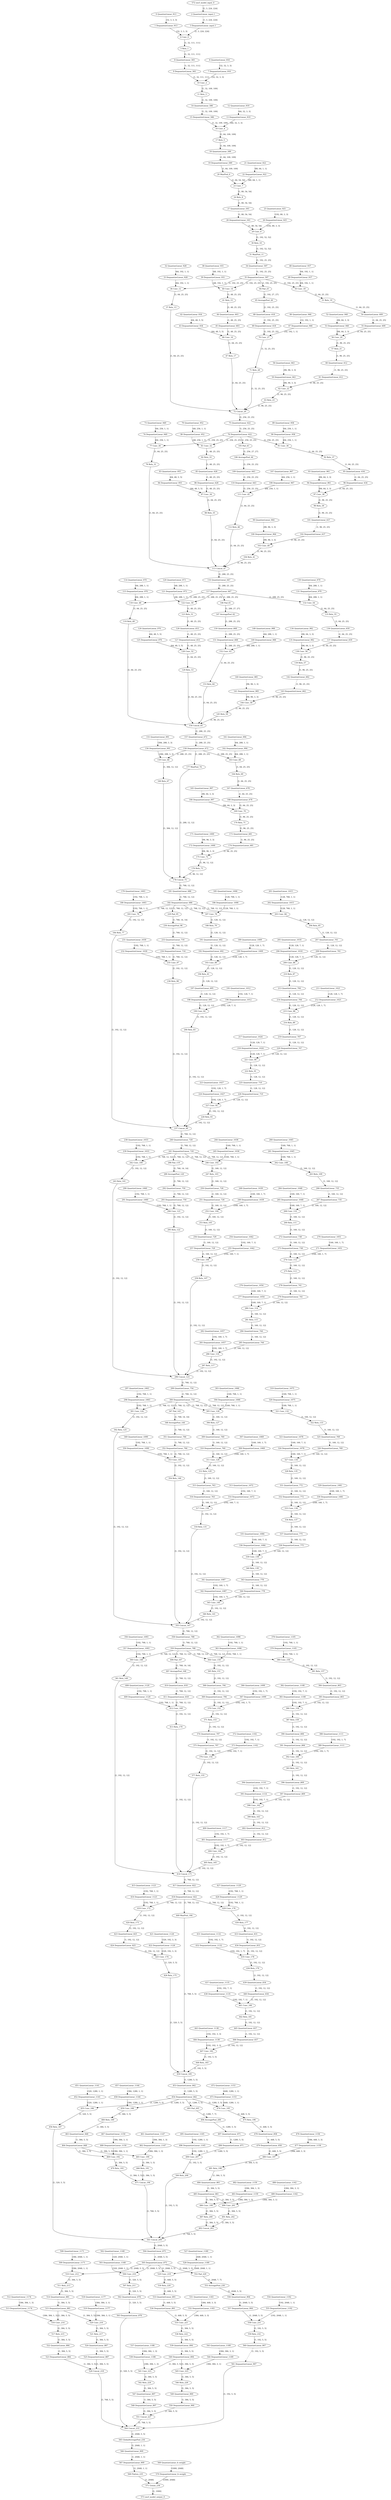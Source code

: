 strict digraph  {
"0 QuantizeLinear_913" [id=0, type=QuantizeLinear];
"1 DequantizeLinear_913" [id=1, type=DequantizeLinear];
"2 QuantizeLinear_input.1" [id=2, type=QuantizeLinear];
"3 DequantizeLinear_input.1" [id=3, type=DequantizeLinear];
"4 Conv_0" [id=4, type=Conv];
"5 Relu_1" [id=5, type=Relu];
"6 QuantizeLinear_916" [id=6, type=QuantizeLinear];
"7 DequantizeLinear_916" [id=7, type=DequantizeLinear];
"8 QuantizeLinear_583" [id=8, type=QuantizeLinear];
"9 DequantizeLinear_583" [id=9, type=DequantizeLinear];
"10 Conv_2" [id=10, type=Conv];
"11 Relu_3" [id=11, type=Relu];
"12 QuantizeLinear_919" [id=12, type=QuantizeLinear];
"13 DequantizeLinear_919" [id=13, type=DequantizeLinear];
"14 QuantizeLinear_586" [id=14, type=QuantizeLinear];
"15 DequantizeLinear_586" [id=15, type=DequantizeLinear];
"16 Conv_4" [id=16, type=Conv];
"17 Relu_5" [id=17, type=Relu];
"18 QuantizeLinear_589" [id=18, type=QuantizeLinear];
"19 DequantizeLinear_589" [id=19, type=DequantizeLinear];
"20 MaxPool_6" [id=20, type=MaxPool];
"21 QuantizeLinear_922" [id=21, type=QuantizeLinear];
"22 DequantizeLinear_922" [id=22, type=DequantizeLinear];
"23 Conv_7" [id=23, type=Conv];
"24 Relu_8" [id=24, type=Relu];
"25 QuantizeLinear_925" [id=25, type=QuantizeLinear];
"26 DequantizeLinear_925" [id=26, type=DequantizeLinear];
"27 QuantizeLinear_593" [id=27, type=QuantizeLinear];
"28 DequantizeLinear_593" [id=28, type=DequantizeLinear];
"29 Conv_9" [id=29, type=Conv];
"30 Relu_10" [id=30, type=Relu];
"31 MaxPool_11" [id=31, type=MaxPool];
"32 QuantizeLinear_928" [id=32, type=QuantizeLinear];
"33 DequantizeLinear_928" [id=33, type=DequantizeLinear];
"34 QuantizeLinear_597" [id=34, type=QuantizeLinear];
"35 DequantizeLinear_597" [id=35, type=DequantizeLinear];
"36 Conv_12" [id=36, type=Conv];
"37 Relu_13" [id=37, type=Relu];
"38 QuantizeLinear_931" [id=38, type=QuantizeLinear];
"39 DequantizeLinear_931" [id=39, type=DequantizeLinear];
"40 Conv_14" [id=40, type=Conv];
"41 Relu_15" [id=41, type=Relu];
"42 QuantizeLinear_934" [id=42, type=QuantizeLinear];
"43 DequantizeLinear_934" [id=43, type=DequantizeLinear];
"44 QuantizeLinear_603" [id=44, type=QuantizeLinear];
"45 DequantizeLinear_603" [id=45, type=DequantizeLinear];
"46 Conv_16" [id=46, type=Conv];
"47 Relu_17" [id=47, type=Relu];
"48 QuantizeLinear_937" [id=48, type=QuantizeLinear];
"49 DequantizeLinear_937" [id=49, type=DequantizeLinear];
"50 Conv_18" [id=50, type=Conv];
"51 Relu_19" [id=51, type=Relu];
"52 QuantizeLinear_940" [id=52, type=QuantizeLinear];
"53 DequantizeLinear_940" [id=53, type=DequantizeLinear];
"54 QuantizeLinear_609" [id=54, type=QuantizeLinear];
"55 DequantizeLinear_609" [id=55, type=DequantizeLinear];
"56 Conv_20" [id=56, type=Conv];
"57 Relu_21" [id=57, type=Relu];
"58 QuantizeLinear_943" [id=58, type=QuantizeLinear];
"59 DequantizeLinear_943" [id=59, type=DequantizeLinear];
"60 QuantizeLinear_612" [id=60, type=QuantizeLinear];
"61 DequantizeLinear_612" [id=61, type=DequantizeLinear];
"62 Conv_22" [id=62, type=Conv];
"63 Relu_23" [id=63, type=Relu];
"64 Pad_25" [id=64, type=Pad];
"65 AveragePool_26" [id=65, type=AveragePool];
"66 QuantizeLinear_946" [id=66, type=QuantizeLinear];
"67 DequantizeLinear_946" [id=67, type=DequantizeLinear];
"68 QuantizeLinear_618" [id=68, type=QuantizeLinear];
"69 DequantizeLinear_618" [id=69, type=DequantizeLinear];
"70 Conv_27" [id=70, type=Conv];
"71 Relu_28" [id=71, type=Relu];
"72 Concat_29" [id=72, type=Concat];
"73 QuantizeLinear_949" [id=73, type=QuantizeLinear];
"74 DequantizeLinear_949" [id=74, type=DequantizeLinear];
"75 QuantizeLinear_622" [id=75, type=QuantizeLinear];
"76 DequantizeLinear_622" [id=76, type=DequantizeLinear];
"77 Conv_30" [id=77, type=Conv];
"78 Relu_31" [id=78, type=Relu];
"79 QuantizeLinear_952" [id=79, type=QuantizeLinear];
"80 DequantizeLinear_952" [id=80, type=DequantizeLinear];
"81 Conv_32" [id=81, type=Conv];
"82 Relu_33" [id=82, type=Relu];
"83 QuantizeLinear_955" [id=83, type=QuantizeLinear];
"84 DequantizeLinear_955" [id=84, type=DequantizeLinear];
"85 QuantizeLinear_628" [id=85, type=QuantizeLinear];
"86 DequantizeLinear_628" [id=86, type=DequantizeLinear];
"87 Conv_34" [id=87, type=Conv];
"88 Relu_35" [id=88, type=Relu];
"89 QuantizeLinear_958" [id=89, type=QuantizeLinear];
"90 DequantizeLinear_958" [id=90, type=DequantizeLinear];
"91 Conv_36" [id=91, type=Conv];
"92 Relu_37" [id=92, type=Relu];
"93 QuantizeLinear_961" [id=93, type=QuantizeLinear];
"94 DequantizeLinear_961" [id=94, type=DequantizeLinear];
"95 QuantizeLinear_634" [id=95, type=QuantizeLinear];
"96 DequantizeLinear_634" [id=96, type=DequantizeLinear];
"97 Conv_38" [id=97, type=Conv];
"98 Relu_39" [id=98, type=Relu];
"99 QuantizeLinear_964" [id=99, type=QuantizeLinear];
"100 DequantizeLinear_964" [id=100, type=DequantizeLinear];
"101 QuantizeLinear_637" [id=101, type=QuantizeLinear];
"102 DequantizeLinear_637" [id=102, type=DequantizeLinear];
"103 Conv_40" [id=103, type=Conv];
"104 Relu_41" [id=104, type=Relu];
"105 Pad_43" [id=105, type=Pad];
"106 AveragePool_44" [id=106, type=AveragePool];
"107 QuantizeLinear_967" [id=107, type=QuantizeLinear];
"108 DequantizeLinear_967" [id=108, type=DequantizeLinear];
"109 QuantizeLinear_643" [id=109, type=QuantizeLinear];
"110 DequantizeLinear_643" [id=110, type=DequantizeLinear];
"111 Conv_45" [id=111, type=Conv];
"112 Relu_46" [id=112, type=Relu];
"113 Concat_47" [id=113, type=Concat];
"114 QuantizeLinear_970" [id=114, type=QuantizeLinear];
"115 DequantizeLinear_970" [id=115, type=DequantizeLinear];
"116 QuantizeLinear_647" [id=116, type=QuantizeLinear];
"117 DequantizeLinear_647" [id=117, type=DequantizeLinear];
"118 Conv_48" [id=118, type=Conv];
"119 Relu_49" [id=119, type=Relu];
"120 QuantizeLinear_973" [id=120, type=QuantizeLinear];
"121 DequantizeLinear_973" [id=121, type=DequantizeLinear];
"122 Conv_50" [id=122, type=Conv];
"123 Relu_51" [id=123, type=Relu];
"124 QuantizeLinear_976" [id=124, type=QuantizeLinear];
"125 DequantizeLinear_976" [id=125, type=DequantizeLinear];
"126 QuantizeLinear_653" [id=126, type=QuantizeLinear];
"127 DequantizeLinear_653" [id=127, type=DequantizeLinear];
"128 Conv_52" [id=128, type=Conv];
"129 Relu_53" [id=129, type=Relu];
"130 QuantizeLinear_979" [id=130, type=QuantizeLinear];
"131 DequantizeLinear_979" [id=131, type=DequantizeLinear];
"132 Conv_54" [id=132, type=Conv];
"133 Relu_55" [id=133, type=Relu];
"134 QuantizeLinear_982" [id=134, type=QuantizeLinear];
"135 DequantizeLinear_982" [id=135, type=DequantizeLinear];
"136 QuantizeLinear_659" [id=136, type=QuantizeLinear];
"137 DequantizeLinear_659" [id=137, type=DequantizeLinear];
"138 Conv_56" [id=138, type=Conv];
"139 Relu_57" [id=139, type=Relu];
"140 QuantizeLinear_985" [id=140, type=QuantizeLinear];
"141 DequantizeLinear_985" [id=141, type=DequantizeLinear];
"142 QuantizeLinear_662" [id=142, type=QuantizeLinear];
"143 DequantizeLinear_662" [id=143, type=DequantizeLinear];
"144 Conv_58" [id=144, type=Conv];
"145 Relu_59" [id=145, type=Relu];
"146 Pad_61" [id=146, type=Pad];
"147 AveragePool_62" [id=147, type=AveragePool];
"148 QuantizeLinear_988" [id=148, type=QuantizeLinear];
"149 DequantizeLinear_988" [id=149, type=DequantizeLinear];
"150 QuantizeLinear_668" [id=150, type=QuantizeLinear];
"151 DequantizeLinear_668" [id=151, type=DequantizeLinear];
"152 Conv_63" [id=152, type=Conv];
"153 Relu_64" [id=153, type=Relu];
"154 Concat_65" [id=154, type=Concat];
"155 QuantizeLinear_991" [id=155, type=QuantizeLinear];
"156 DequantizeLinear_991" [id=156, type=DequantizeLinear];
"157 QuantizeLinear_672" [id=157, type=QuantizeLinear];
"158 DequantizeLinear_672" [id=158, type=DequantizeLinear];
"159 Conv_66" [id=159, type=Conv];
"160 Relu_67" [id=160, type=Relu];
"161 QuantizeLinear_994" [id=161, type=QuantizeLinear];
"162 DequantizeLinear_994" [id=162, type=DequantizeLinear];
"163 Conv_68" [id=163, type=Conv];
"164 Relu_69" [id=164, type=Relu];
"165 QuantizeLinear_997" [id=165, type=QuantizeLinear];
"166 DequantizeLinear_997" [id=166, type=DequantizeLinear];
"167 QuantizeLinear_678" [id=167, type=QuantizeLinear];
"168 DequantizeLinear_678" [id=168, type=DequantizeLinear];
"169 Conv_70" [id=169, type=Conv];
"170 Relu_71" [id=170, type=Relu];
"171 QuantizeLinear_1000" [id=171, type=QuantizeLinear];
"172 DequantizeLinear_1000" [id=172, type=DequantizeLinear];
"173 QuantizeLinear_681" [id=173, type=QuantizeLinear];
"174 DequantizeLinear_681" [id=174, type=DequantizeLinear];
"175 Conv_72" [id=175, type=Conv];
"176 Relu_73" [id=176, type=Relu];
"177 MaxPool_74" [id=177, type=MaxPool];
"178 Concat_75" [id=178, type=Concat];
"179 QuantizeLinear_1003" [id=179, type=QuantizeLinear];
"180 DequantizeLinear_1003" [id=180, type=DequantizeLinear];
"181 QuantizeLinear_686" [id=181, type=QuantizeLinear];
"182 DequantizeLinear_686" [id=182, type=DequantizeLinear];
"183 Conv_76" [id=183, type=Conv];
"184 Relu_77" [id=184, type=Relu];
"185 QuantizeLinear_1006" [id=185, type=QuantizeLinear];
"186 DequantizeLinear_1006" [id=186, type=DequantizeLinear];
"187 Conv_78" [id=187, type=Conv];
"188 Relu_79" [id=188, type=Relu];
"189 QuantizeLinear_1009" [id=189, type=QuantizeLinear];
"190 DequantizeLinear_1009" [id=190, type=DequantizeLinear];
"191 QuantizeLinear_692" [id=191, type=QuantizeLinear];
"192 DequantizeLinear_692" [id=192, type=DequantizeLinear];
"193 Conv_80" [id=193, type=Conv];
"194 Relu_81" [id=194, type=Relu];
"195 QuantizeLinear_1012" [id=195, type=QuantizeLinear];
"196 DequantizeLinear_1012" [id=196, type=DequantizeLinear];
"197 QuantizeLinear_695" [id=197, type=QuantizeLinear];
"198 DequantizeLinear_695" [id=198, type=DequantizeLinear];
"199 Conv_82" [id=199, type=Conv];
"200 Relu_83" [id=200, type=Relu];
"201 QuantizeLinear_1015" [id=201, type=QuantizeLinear];
"202 DequantizeLinear_1015" [id=202, type=DequantizeLinear];
"203 Conv_84" [id=203, type=Conv];
"204 Relu_85" [id=204, type=Relu];
"205 QuantizeLinear_1018" [id=205, type=QuantizeLinear];
"206 DequantizeLinear_1018" [id=206, type=DequantizeLinear];
"207 QuantizeLinear_701" [id=207, type=QuantizeLinear];
"208 DequantizeLinear_701" [id=208, type=DequantizeLinear];
"209 Conv_86" [id=209, type=Conv];
"210 Relu_87" [id=210, type=Relu];
"211 QuantizeLinear_1021" [id=211, type=QuantizeLinear];
"212 DequantizeLinear_1021" [id=212, type=DequantizeLinear];
"213 QuantizeLinear_704" [id=213, type=QuantizeLinear];
"214 DequantizeLinear_704" [id=214, type=DequantizeLinear];
"215 Conv_88" [id=215, type=Conv];
"216 Relu_89" [id=216, type=Relu];
"217 QuantizeLinear_1024" [id=217, type=QuantizeLinear];
"218 DequantizeLinear_1024" [id=218, type=DequantizeLinear];
"219 QuantizeLinear_707" [id=219, type=QuantizeLinear];
"220 DequantizeLinear_707" [id=220, type=DequantizeLinear];
"221 Conv_90" [id=221, type=Conv];
"222 Relu_91" [id=222, type=Relu];
"223 QuantizeLinear_1027" [id=223, type=QuantizeLinear];
"224 DequantizeLinear_1027" [id=224, type=DequantizeLinear];
"225 QuantizeLinear_710" [id=225, type=QuantizeLinear];
"226 DequantizeLinear_710" [id=226, type=DequantizeLinear];
"227 Conv_92" [id=227, type=Conv];
"228 Relu_93" [id=228, type=Relu];
"229 Pad_95" [id=229, type=Pad];
"230 AveragePool_96" [id=230, type=AveragePool];
"231 QuantizeLinear_1030" [id=231, type=QuantizeLinear];
"232 DequantizeLinear_1030" [id=232, type=DequantizeLinear];
"233 QuantizeLinear_716" [id=233, type=QuantizeLinear];
"234 DequantizeLinear_716" [id=234, type=DequantizeLinear];
"235 Conv_97" [id=235, type=Conv];
"236 Relu_98" [id=236, type=Relu];
"237 Concat_99" [id=237, type=Concat];
"238 QuantizeLinear_1033" [id=238, type=QuantizeLinear];
"239 DequantizeLinear_1033" [id=239, type=DequantizeLinear];
"240 QuantizeLinear_720" [id=240, type=QuantizeLinear];
"241 DequantizeLinear_720" [id=241, type=DequantizeLinear];
"242 Conv_100" [id=242, type=Conv];
"243 Relu_101" [id=243, type=Relu];
"244 QuantizeLinear_1036" [id=244, type=QuantizeLinear];
"245 DequantizeLinear_1036" [id=245, type=DequantizeLinear];
"246 Conv_102" [id=246, type=Conv];
"247 Relu_103" [id=247, type=Relu];
"248 QuantizeLinear_1039" [id=248, type=QuantizeLinear];
"249 DequantizeLinear_1039" [id=249, type=DequantizeLinear];
"250 QuantizeLinear_726" [id=250, type=QuantizeLinear];
"251 DequantizeLinear_726" [id=251, type=DequantizeLinear];
"252 Conv_104" [id=252, type=Conv];
"253 Relu_105" [id=253, type=Relu];
"254 QuantizeLinear_1042" [id=254, type=QuantizeLinear];
"255 DequantizeLinear_1042" [id=255, type=DequantizeLinear];
"256 QuantizeLinear_729" [id=256, type=QuantizeLinear];
"257 DequantizeLinear_729" [id=257, type=DequantizeLinear];
"258 Conv_106" [id=258, type=Conv];
"259 Relu_107" [id=259, type=Relu];
"260 QuantizeLinear_1045" [id=260, type=QuantizeLinear];
"261 DequantizeLinear_1045" [id=261, type=DequantizeLinear];
"262 Conv_108" [id=262, type=Conv];
"263 Relu_109" [id=263, type=Relu];
"264 QuantizeLinear_1048" [id=264, type=QuantizeLinear];
"265 DequantizeLinear_1048" [id=265, type=DequantizeLinear];
"266 QuantizeLinear_735" [id=266, type=QuantizeLinear];
"267 DequantizeLinear_735" [id=267, type=DequantizeLinear];
"268 Conv_110" [id=268, type=Conv];
"269 Relu_111" [id=269, type=Relu];
"270 QuantizeLinear_1051" [id=270, type=QuantizeLinear];
"271 DequantizeLinear_1051" [id=271, type=DequantizeLinear];
"272 QuantizeLinear_738" [id=272, type=QuantizeLinear];
"273 DequantizeLinear_738" [id=273, type=DequantizeLinear];
"274 Conv_112" [id=274, type=Conv];
"275 Relu_113" [id=275, type=Relu];
"276 QuantizeLinear_1054" [id=276, type=QuantizeLinear];
"277 DequantizeLinear_1054" [id=277, type=DequantizeLinear];
"278 QuantizeLinear_741" [id=278, type=QuantizeLinear];
"279 DequantizeLinear_741" [id=279, type=DequantizeLinear];
"280 Conv_114" [id=280, type=Conv];
"281 Relu_115" [id=281, type=Relu];
"282 QuantizeLinear_1057" [id=282, type=QuantizeLinear];
"283 DequantizeLinear_1057" [id=283, type=DequantizeLinear];
"284 QuantizeLinear_744" [id=284, type=QuantizeLinear];
"285 DequantizeLinear_744" [id=285, type=DequantizeLinear];
"286 Conv_116" [id=286, type=Conv];
"287 Relu_117" [id=287, type=Relu];
"288 Pad_119" [id=288, type=Pad];
"289 AveragePool_120" [id=289, type=AveragePool];
"290 QuantizeLinear_1060" [id=290, type=QuantizeLinear];
"291 DequantizeLinear_1060" [id=291, type=DequantizeLinear];
"292 QuantizeLinear_750" [id=292, type=QuantizeLinear];
"293 DequantizeLinear_750" [id=293, type=DequantizeLinear];
"294 Conv_121" [id=294, type=Conv];
"295 Relu_122" [id=295, type=Relu];
"296 Concat_123" [id=296, type=Concat];
"297 QuantizeLinear_1063" [id=297, type=QuantizeLinear];
"298 DequantizeLinear_1063" [id=298, type=DequantizeLinear];
"299 QuantizeLinear_754" [id=299, type=QuantizeLinear];
"300 DequantizeLinear_754" [id=300, type=DequantizeLinear];
"301 Conv_124" [id=301, type=Conv];
"302 Relu_125" [id=302, type=Relu];
"303 QuantizeLinear_1066" [id=303, type=QuantizeLinear];
"304 DequantizeLinear_1066" [id=304, type=DequantizeLinear];
"305 Conv_126" [id=305, type=Conv];
"306 Relu_127" [id=306, type=Relu];
"307 QuantizeLinear_1069" [id=307, type=QuantizeLinear];
"308 DequantizeLinear_1069" [id=308, type=DequantizeLinear];
"309 QuantizeLinear_760" [id=309, type=QuantizeLinear];
"310 DequantizeLinear_760" [id=310, type=DequantizeLinear];
"311 Conv_128" [id=311, type=Conv];
"312 Relu_129" [id=312, type=Relu];
"313 QuantizeLinear_1072" [id=313, type=QuantizeLinear];
"314 DequantizeLinear_1072" [id=314, type=DequantizeLinear];
"315 QuantizeLinear_763" [id=315, type=QuantizeLinear];
"316 DequantizeLinear_763" [id=316, type=DequantizeLinear];
"317 Conv_130" [id=317, type=Conv];
"318 Relu_131" [id=318, type=Relu];
"319 QuantizeLinear_1075" [id=319, type=QuantizeLinear];
"320 DequantizeLinear_1075" [id=320, type=DequantizeLinear];
"321 Conv_132" [id=321, type=Conv];
"322 Relu_133" [id=322, type=Relu];
"323 QuantizeLinear_1078" [id=323, type=QuantizeLinear];
"324 DequantizeLinear_1078" [id=324, type=DequantizeLinear];
"325 QuantizeLinear_769" [id=325, type=QuantizeLinear];
"326 DequantizeLinear_769" [id=326, type=DequantizeLinear];
"327 Conv_134" [id=327, type=Conv];
"328 Relu_135" [id=328, type=Relu];
"329 QuantizeLinear_1081" [id=329, type=QuantizeLinear];
"330 DequantizeLinear_1081" [id=330, type=DequantizeLinear];
"331 QuantizeLinear_772" [id=331, type=QuantizeLinear];
"332 DequantizeLinear_772" [id=332, type=DequantizeLinear];
"333 Conv_136" [id=333, type=Conv];
"334 Relu_137" [id=334, type=Relu];
"335 QuantizeLinear_1084" [id=335, type=QuantizeLinear];
"336 DequantizeLinear_1084" [id=336, type=DequantizeLinear];
"337 QuantizeLinear_775" [id=337, type=QuantizeLinear];
"338 DequantizeLinear_775" [id=338, type=DequantizeLinear];
"339 Conv_138" [id=339, type=Conv];
"340 Relu_139" [id=340, type=Relu];
"341 QuantizeLinear_1087" [id=341, type=QuantizeLinear];
"342 DequantizeLinear_1087" [id=342, type=DequantizeLinear];
"343 QuantizeLinear_778" [id=343, type=QuantizeLinear];
"344 DequantizeLinear_778" [id=344, type=DequantizeLinear];
"345 Conv_140" [id=345, type=Conv];
"346 Relu_141" [id=346, type=Relu];
"347 Pad_143" [id=347, type=Pad];
"348 AveragePool_144" [id=348, type=AveragePool];
"349 QuantizeLinear_1090" [id=349, type=QuantizeLinear];
"350 DequantizeLinear_1090" [id=350, type=DequantizeLinear];
"351 QuantizeLinear_784" [id=351, type=QuantizeLinear];
"352 DequantizeLinear_784" [id=352, type=DequantizeLinear];
"353 Conv_145" [id=353, type=Conv];
"354 Relu_146" [id=354, type=Relu];
"355 Concat_147" [id=355, type=Concat];
"356 QuantizeLinear_1093" [id=356, type=QuantizeLinear];
"357 DequantizeLinear_1093" [id=357, type=DequantizeLinear];
"358 QuantizeLinear_788" [id=358, type=QuantizeLinear];
"359 DequantizeLinear_788" [id=359, type=DequantizeLinear];
"360 Conv_148" [id=360, type=Conv];
"361 Relu_149" [id=361, type=Relu];
"362 QuantizeLinear_1096" [id=362, type=QuantizeLinear];
"363 DequantizeLinear_1096" [id=363, type=DequantizeLinear];
"364 Conv_150" [id=364, type=Conv];
"365 Relu_151" [id=365, type=Relu];
"366 QuantizeLinear_1099" [id=366, type=QuantizeLinear];
"367 DequantizeLinear_1099" [id=367, type=DequantizeLinear];
"368 QuantizeLinear_794" [id=368, type=QuantizeLinear];
"369 DequantizeLinear_794" [id=369, type=DequantizeLinear];
"370 Conv_152" [id=370, type=Conv];
"371 Relu_153" [id=371, type=Relu];
"372 QuantizeLinear_1102" [id=372, type=QuantizeLinear];
"373 DequantizeLinear_1102" [id=373, type=DequantizeLinear];
"374 QuantizeLinear_797" [id=374, type=QuantizeLinear];
"375 DequantizeLinear_797" [id=375, type=DequantizeLinear];
"376 Conv_154" [id=376, type=Conv];
"377 Relu_155" [id=377, type=Relu];
"378 QuantizeLinear_1105" [id=378, type=QuantizeLinear];
"379 DequantizeLinear_1105" [id=379, type=DequantizeLinear];
"380 Conv_156" [id=380, type=Conv];
"381 Relu_157" [id=381, type=Relu];
"382 QuantizeLinear_1108" [id=382, type=QuantizeLinear];
"383 DequantizeLinear_1108" [id=383, type=DequantizeLinear];
"384 QuantizeLinear_803" [id=384, type=QuantizeLinear];
"385 DequantizeLinear_803" [id=385, type=DequantizeLinear];
"386 Conv_158" [id=386, type=Conv];
"387 Relu_159" [id=387, type=Relu];
"388 QuantizeLinear_1111" [id=388, type=QuantizeLinear];
"389 DequantizeLinear_1111" [id=389, type=DequantizeLinear];
"390 QuantizeLinear_806" [id=390, type=QuantizeLinear];
"391 DequantizeLinear_806" [id=391, type=DequantizeLinear];
"392 Conv_160" [id=392, type=Conv];
"393 Relu_161" [id=393, type=Relu];
"394 QuantizeLinear_1114" [id=394, type=QuantizeLinear];
"395 DequantizeLinear_1114" [id=395, type=DequantizeLinear];
"396 QuantizeLinear_809" [id=396, type=QuantizeLinear];
"397 DequantizeLinear_809" [id=397, type=DequantizeLinear];
"398 Conv_162" [id=398, type=Conv];
"399 Relu_163" [id=399, type=Relu];
"400 QuantizeLinear_1117" [id=400, type=QuantizeLinear];
"401 DequantizeLinear_1117" [id=401, type=DequantizeLinear];
"402 QuantizeLinear_812" [id=402, type=QuantizeLinear];
"403 DequantizeLinear_812" [id=403, type=DequantizeLinear];
"404 Conv_164" [id=404, type=Conv];
"405 Relu_165" [id=405, type=Relu];
"406 Pad_167" [id=406, type=Pad];
"407 AveragePool_168" [id=407, type=AveragePool];
"408 QuantizeLinear_1120" [id=408, type=QuantizeLinear];
"409 DequantizeLinear_1120" [id=409, type=DequantizeLinear];
"410 QuantizeLinear_818" [id=410, type=QuantizeLinear];
"411 DequantizeLinear_818" [id=411, type=DequantizeLinear];
"412 Conv_169" [id=412, type=Conv];
"413 Relu_170" [id=413, type=Relu];
"414 Concat_171" [id=414, type=Concat];
"415 QuantizeLinear_1123" [id=415, type=QuantizeLinear];
"416 DequantizeLinear_1123" [id=416, type=DequantizeLinear];
"417 QuantizeLinear_822" [id=417, type=QuantizeLinear];
"418 DequantizeLinear_822" [id=418, type=DequantizeLinear];
"419 Conv_172" [id=419, type=Conv];
"420 Relu_173" [id=420, type=Relu];
"421 QuantizeLinear_1126" [id=421, type=QuantizeLinear];
"422 DequantizeLinear_1126" [id=422, type=DequantizeLinear];
"423 QuantizeLinear_825" [id=423, type=QuantizeLinear];
"424 DequantizeLinear_825" [id=424, type=DequantizeLinear];
"425 Conv_174" [id=425, type=Conv];
"426 Relu_175" [id=426, type=Relu];
"427 QuantizeLinear_1129" [id=427, type=QuantizeLinear];
"428 DequantizeLinear_1129" [id=428, type=DequantizeLinear];
"429 Conv_176" [id=429, type=Conv];
"430 Relu_177" [id=430, type=Relu];
"431 QuantizeLinear_1132" [id=431, type=QuantizeLinear];
"432 DequantizeLinear_1132" [id=432, type=DequantizeLinear];
"433 QuantizeLinear_831" [id=433, type=QuantizeLinear];
"434 DequantizeLinear_831" [id=434, type=DequantizeLinear];
"435 Conv_178" [id=435, type=Conv];
"436 Relu_179" [id=436, type=Relu];
"437 QuantizeLinear_1135" [id=437, type=QuantizeLinear];
"438 DequantizeLinear_1135" [id=438, type=DequantizeLinear];
"439 QuantizeLinear_834" [id=439, type=QuantizeLinear];
"440 DequantizeLinear_834" [id=440, type=DequantizeLinear];
"441 Conv_180" [id=441, type=Conv];
"442 Relu_181" [id=442, type=Relu];
"443 QuantizeLinear_1138" [id=443, type=QuantizeLinear];
"444 DequantizeLinear_1138" [id=444, type=DequantizeLinear];
"445 QuantizeLinear_837" [id=445, type=QuantizeLinear];
"446 DequantizeLinear_837" [id=446, type=DequantizeLinear];
"447 Conv_182" [id=447, type=Conv];
"448 Relu_183" [id=448, type=Relu];
"449 MaxPool_184" [id=449, type=MaxPool];
"450 Concat_185" [id=450, type=Concat];
"451 QuantizeLinear_1141" [id=451, type=QuantizeLinear];
"452 DequantizeLinear_1141" [id=452, type=DequantizeLinear];
"453 QuantizeLinear_842" [id=453, type=QuantizeLinear];
"454 DequantizeLinear_842" [id=454, type=DequantizeLinear];
"455 Conv_186" [id=455, type=Conv];
"456 Relu_187" [id=456, type=Relu];
"457 QuantizeLinear_1144" [id=457, type=QuantizeLinear];
"458 DequantizeLinear_1144" [id=458, type=DequantizeLinear];
"459 Conv_188" [id=459, type=Conv];
"460 Relu_189" [id=460, type=Relu];
"461 QuantizeLinear_1147" [id=461, type=QuantizeLinear];
"462 DequantizeLinear_1147" [id=462, type=DequantizeLinear];
"463 QuantizeLinear_848" [id=463, type=QuantizeLinear];
"464 DequantizeLinear_848" [id=464, type=DequantizeLinear];
"465 Conv_190" [id=465, type=Conv];
"466 Relu_191" [id=466, type=Relu];
"467 QuantizeLinear_1150" [id=467, type=QuantizeLinear];
"468 DequantizeLinear_1150" [id=468, type=DequantizeLinear];
"469 Conv_192" [id=469, type=Conv];
"470 Relu_193" [id=470, type=Relu];
"471 Concat_194" [id=471, type=Concat];
"472 QuantizeLinear_1153" [id=472, type=QuantizeLinear];
"473 DequantizeLinear_1153" [id=473, type=DequantizeLinear];
"474 Conv_195" [id=474, type=Conv];
"475 Relu_196" [id=475, type=Relu];
"476 QuantizeLinear_1156" [id=476, type=QuantizeLinear];
"477 DequantizeLinear_1156" [id=477, type=DequantizeLinear];
"478 QuantizeLinear_858" [id=478, type=QuantizeLinear];
"479 DequantizeLinear_858" [id=479, type=DequantizeLinear];
"480 Conv_197" [id=480, type=Conv];
"481 Relu_198" [id=481, type=Relu];
"482 QuantizeLinear_1159" [id=482, type=QuantizeLinear];
"483 DequantizeLinear_1159" [id=483, type=DequantizeLinear];
"484 QuantizeLinear_861" [id=484, type=QuantizeLinear];
"485 DequantizeLinear_861" [id=485, type=DequantizeLinear];
"486 Conv_199" [id=486, type=Conv];
"487 Relu_200" [id=487, type=Relu];
"488 QuantizeLinear_1162" [id=488, type=QuantizeLinear];
"489 DequantizeLinear_1162" [id=489, type=DequantizeLinear];
"490 Conv_201" [id=490, type=Conv];
"491 Relu_202" [id=491, type=Relu];
"492 Concat_203" [id=492, type=Concat];
"493 Pad_205" [id=493, type=Pad];
"494 AveragePool_206" [id=494, type=AveragePool];
"495 QuantizeLinear_1165" [id=495, type=QuantizeLinear];
"496 DequantizeLinear_1165" [id=496, type=DequantizeLinear];
"497 QuantizeLinear_871" [id=497, type=QuantizeLinear];
"498 DequantizeLinear_871" [id=498, type=DequantizeLinear];
"499 Conv_207" [id=499, type=Conv];
"500 Relu_208" [id=500, type=Relu];
"501 Concat_209" [id=501, type=Concat];
"502 QuantizeLinear_1168" [id=502, type=QuantizeLinear];
"503 DequantizeLinear_1168" [id=503, type=DequantizeLinear];
"504 QuantizeLinear_875" [id=504, type=QuantizeLinear];
"505 DequantizeLinear_875" [id=505, type=DequantizeLinear];
"506 Conv_210" [id=506, type=Conv];
"507 Relu_211" [id=507, type=Relu];
"508 QuantizeLinear_1171" [id=508, type=QuantizeLinear];
"509 DequantizeLinear_1171" [id=509, type=DequantizeLinear];
"510 Conv_212" [id=510, type=Conv];
"511 Relu_213" [id=511, type=Relu];
"512 QuantizeLinear_1174" [id=512, type=QuantizeLinear];
"513 DequantizeLinear_1174" [id=513, type=DequantizeLinear];
"514 QuantizeLinear_881" [id=514, type=QuantizeLinear];
"515 DequantizeLinear_881" [id=515, type=DequantizeLinear];
"516 Conv_214" [id=516, type=Conv];
"517 Relu_215" [id=517, type=Relu];
"518 QuantizeLinear_1177" [id=518, type=QuantizeLinear];
"519 DequantizeLinear_1177" [id=519, type=DequantizeLinear];
"520 Conv_216" [id=520, type=Conv];
"521 Relu_217" [id=521, type=Relu];
"522 QuantizeLinear_884" [id=522, type=QuantizeLinear];
"523 DequantizeLinear_884" [id=523, type=DequantizeLinear];
"524 QuantizeLinear_887" [id=524, type=QuantizeLinear];
"525 DequantizeLinear_887" [id=525, type=DequantizeLinear];
"526 Concat_218" [id=526, type=Concat];
"527 QuantizeLinear_1180" [id=527, type=QuantizeLinear];
"528 DequantizeLinear_1180" [id=528, type=DequantizeLinear];
"529 Conv_219" [id=529, type=Conv];
"530 Relu_220" [id=530, type=Relu];
"531 QuantizeLinear_1183" [id=531, type=QuantizeLinear];
"532 DequantizeLinear_1183" [id=532, type=DequantizeLinear];
"533 QuantizeLinear_891" [id=533, type=QuantizeLinear];
"534 DequantizeLinear_891" [id=534, type=DequantizeLinear];
"535 Conv_221" [id=535, type=Conv];
"536 Relu_222" [id=536, type=Relu];
"537 QuantizeLinear_1186" [id=537, type=QuantizeLinear];
"538 DequantizeLinear_1186" [id=538, type=DequantizeLinear];
"539 QuantizeLinear_894" [id=539, type=QuantizeLinear];
"540 DequantizeLinear_894" [id=540, type=DequantizeLinear];
"541 Conv_223" [id=541, type=Conv];
"542 Relu_224" [id=542, type=Relu];
"543 QuantizeLinear_1189" [id=543, type=QuantizeLinear];
"544 DequantizeLinear_1189" [id=544, type=DequantizeLinear];
"545 Conv_225" [id=545, type=Conv];
"546 Relu_226" [id=546, type=Relu];
"547 QuantizeLinear_897" [id=547, type=QuantizeLinear];
"548 DequantizeLinear_897" [id=548, type=DequantizeLinear];
"549 QuantizeLinear_900" [id=549, type=QuantizeLinear];
"550 DequantizeLinear_900" [id=550, type=DequantizeLinear];
"551 Concat_227" [id=551, type=Concat];
"552 Pad_229" [id=552, type=Pad];
"553 AveragePool_230" [id=553, type=AveragePool];
"554 QuantizeLinear_1192" [id=554, type=QuantizeLinear];
"555 DequantizeLinear_1192" [id=555, type=DequantizeLinear];
"556 QuantizeLinear_904" [id=556, type=QuantizeLinear];
"557 DequantizeLinear_904" [id=557, type=DequantizeLinear];
"558 Conv_231" [id=558, type=Conv];
"559 Relu_232" [id=559, type=Relu];
"560 QuantizeLinear_907" [id=560, type=QuantizeLinear];
"561 DequantizeLinear_907" [id=561, type=DequantizeLinear];
"562 QuantizeLinear_878" [id=562, type=QuantizeLinear];
"563 DequantizeLinear_878" [id=563, type=DequantizeLinear];
"564 Concat_233" [id=564, type=Concat];
"565 GlobalAveragePool_234" [id=565, type=GlobalAveragePool];
"566 QuantizeLinear_909" [id=566, type=QuantizeLinear];
"567 DequantizeLinear_909" [id=567, type=DequantizeLinear];
"568 Flatten_235" [id=568, type=Flatten];
"569 QuantizeLinear_fc.weight" [id=569, type=QuantizeLinear];
"570 DequantizeLinear_fc.weight" [id=570, type=DequantizeLinear];
"571 Gemm_236" [id=571, type=Gemm];
"572 nncf_model_input_0" [id=572, type=nncf_model_input];
"573 nncf_model_output_0" [id=573, type=nncf_model_output];
"0 QuantizeLinear_913" -> "1 DequantizeLinear_913"  [label="[32, 3, 3, 3]", style=dashed];
"1 DequantizeLinear_913" -> "4 Conv_0"  [label="[32, 3, 3, 3]", style=solid];
"2 QuantizeLinear_input.1" -> "3 DequantizeLinear_input.1"  [label="[1, 3, 224, 224]", style=dashed];
"3 DequantizeLinear_input.1" -> "4 Conv_0"  [label="[1, 3, 224, 224]", style=solid];
"4 Conv_0" -> "5 Relu_1"  [label="[1, 32, 111, 111]", style=solid];
"5 Relu_1" -> "8 QuantizeLinear_583"  [label="[1, 32, 111, 111]", style=solid];
"6 QuantizeLinear_916" -> "7 DequantizeLinear_916"  [label="[32, 32, 3, 3]", style=dashed];
"7 DequantizeLinear_916" -> "10 Conv_2"  [label="[32, 32, 3, 3]", style=solid];
"8 QuantizeLinear_583" -> "9 DequantizeLinear_583"  [label="[1, 32, 111, 111]", style=dashed];
"9 DequantizeLinear_583" -> "10 Conv_2"  [label="[1, 32, 111, 111]", style=solid];
"10 Conv_2" -> "11 Relu_3"  [label="[1, 32, 109, 109]", style=solid];
"11 Relu_3" -> "14 QuantizeLinear_586"  [label="[1, 32, 109, 109]", style=solid];
"12 QuantizeLinear_919" -> "13 DequantizeLinear_919"  [label="[64, 32, 3, 3]", style=dashed];
"13 DequantizeLinear_919" -> "16 Conv_4"  [label="[64, 32, 3, 3]", style=solid];
"14 QuantizeLinear_586" -> "15 DequantizeLinear_586"  [label="[1, 32, 109, 109]", style=dashed];
"15 DequantizeLinear_586" -> "16 Conv_4"  [label="[1, 32, 109, 109]", style=solid];
"16 Conv_4" -> "17 Relu_5"  [label="[1, 64, 109, 109]", style=solid];
"17 Relu_5" -> "18 QuantizeLinear_589"  [label="[1, 64, 109, 109]", style=solid];
"18 QuantizeLinear_589" -> "19 DequantizeLinear_589"  [label="[1, 64, 109, 109]", style=dashed];
"19 DequantizeLinear_589" -> "20 MaxPool_6"  [label="[1, 64, 109, 109]", style=solid];
"20 MaxPool_6" -> "23 Conv_7"  [label="[1, 64, 54, 54]", style=solid];
"21 QuantizeLinear_922" -> "22 DequantizeLinear_922"  [label="[80, 64, 1, 1]", style=dashed];
"22 DequantizeLinear_922" -> "23 Conv_7"  [label="[80, 64, 1, 1]", style=solid];
"23 Conv_7" -> "24 Relu_8"  [label="[1, 80, 54, 54]", style=solid];
"24 Relu_8" -> "27 QuantizeLinear_593"  [label="[1, 80, 54, 54]", style=solid];
"25 QuantizeLinear_925" -> "26 DequantizeLinear_925"  [label="[192, 80, 3, 3]", style=dashed];
"26 DequantizeLinear_925" -> "29 Conv_9"  [label="[192, 80, 3, 3]", style=solid];
"27 QuantizeLinear_593" -> "28 DequantizeLinear_593"  [label="[1, 80, 54, 54]", style=dashed];
"28 DequantizeLinear_593" -> "29 Conv_9"  [label="[1, 80, 54, 54]", style=solid];
"29 Conv_9" -> "30 Relu_10"  [label="[1, 192, 52, 52]", style=solid];
"30 Relu_10" -> "31 MaxPool_11"  [label="[1, 192, 52, 52]", style=solid];
"31 MaxPool_11" -> "34 QuantizeLinear_597"  [label="[1, 192, 25, 25]", style=solid];
"32 QuantizeLinear_928" -> "33 DequantizeLinear_928"  [label="[64, 192, 1, 1]", style=dashed];
"33 DequantizeLinear_928" -> "36 Conv_12"  [label="[64, 192, 1, 1]", style=solid];
"34 QuantizeLinear_597" -> "35 DequantizeLinear_597"  [label="[1, 192, 25, 25]", style=dashed];
"35 DequantizeLinear_597" -> "36 Conv_12"  [label="[1, 192, 25, 25]", style=solid];
"35 DequantizeLinear_597" -> "40 Conv_14"  [label="[1, 192, 25, 25]", style=solid];
"35 DequantizeLinear_597" -> "50 Conv_18"  [label="[1, 192, 25, 25]", style=solid];
"35 DequantizeLinear_597" -> "64 Pad_25"  [label="[1, 192, 25, 25]", style=solid];
"36 Conv_12" -> "37 Relu_13"  [label="[1, 64, 25, 25]", style=solid];
"37 Relu_13" -> "72 Concat_29"  [label="[1, 64, 25, 25]", style=solid];
"38 QuantizeLinear_931" -> "39 DequantizeLinear_931"  [label="[48, 192, 1, 1]", style=dashed];
"39 DequantizeLinear_931" -> "40 Conv_14"  [label="[48, 192, 1, 1]", style=solid];
"40 Conv_14" -> "41 Relu_15"  [label="[1, 48, 25, 25]", style=solid];
"41 Relu_15" -> "44 QuantizeLinear_603"  [label="[1, 48, 25, 25]", style=solid];
"42 QuantizeLinear_934" -> "43 DequantizeLinear_934"  [label="[64, 48, 5, 5]", style=dashed];
"43 DequantizeLinear_934" -> "46 Conv_16"  [label="[64, 48, 5, 5]", style=solid];
"44 QuantizeLinear_603" -> "45 DequantizeLinear_603"  [label="[1, 48, 25, 25]", style=dashed];
"45 DequantizeLinear_603" -> "46 Conv_16"  [label="[1, 48, 25, 25]", style=solid];
"46 Conv_16" -> "47 Relu_17"  [label="[1, 64, 25, 25]", style=solid];
"47 Relu_17" -> "72 Concat_29"  [label="[1, 64, 25, 25]", style=solid];
"48 QuantizeLinear_937" -> "49 DequantizeLinear_937"  [label="[64, 192, 1, 1]", style=dashed];
"49 DequantizeLinear_937" -> "50 Conv_18"  [label="[64, 192, 1, 1]", style=solid];
"50 Conv_18" -> "51 Relu_19"  [label="[1, 64, 25, 25]", style=solid];
"51 Relu_19" -> "54 QuantizeLinear_609"  [label="[1, 64, 25, 25]", style=solid];
"52 QuantizeLinear_940" -> "53 DequantizeLinear_940"  [label="[96, 64, 3, 3]", style=dashed];
"53 DequantizeLinear_940" -> "56 Conv_20"  [label="[96, 64, 3, 3]", style=solid];
"54 QuantizeLinear_609" -> "55 DequantizeLinear_609"  [label="[1, 64, 25, 25]", style=dashed];
"55 DequantizeLinear_609" -> "56 Conv_20"  [label="[1, 64, 25, 25]", style=solid];
"56 Conv_20" -> "57 Relu_21"  [label="[1, 96, 25, 25]", style=solid];
"57 Relu_21" -> "60 QuantizeLinear_612"  [label="[1, 96, 25, 25]", style=solid];
"58 QuantizeLinear_943" -> "59 DequantizeLinear_943"  [label="[96, 96, 3, 3]", style=dashed];
"59 DequantizeLinear_943" -> "62 Conv_22"  [label="[96, 96, 3, 3]", style=solid];
"60 QuantizeLinear_612" -> "61 DequantizeLinear_612"  [label="[1, 96, 25, 25]", style=dashed];
"61 DequantizeLinear_612" -> "62 Conv_22"  [label="[1, 96, 25, 25]", style=solid];
"62 Conv_22" -> "63 Relu_23"  [label="[1, 96, 25, 25]", style=solid];
"63 Relu_23" -> "72 Concat_29"  [label="[1, 96, 25, 25]", style=solid];
"64 Pad_25" -> "65 AveragePool_26"  [label="[1, 192, 27, 27]", style=solid];
"65 AveragePool_26" -> "68 QuantizeLinear_618"  [label="[1, 192, 25, 25]", style=solid];
"66 QuantizeLinear_946" -> "67 DequantizeLinear_946"  [label="[32, 192, 1, 1]", style=dashed];
"67 DequantizeLinear_946" -> "70 Conv_27"  [label="[32, 192, 1, 1]", style=solid];
"68 QuantizeLinear_618" -> "69 DequantizeLinear_618"  [label="[1, 192, 25, 25]", style=dashed];
"69 DequantizeLinear_618" -> "70 Conv_27"  [label="[1, 192, 25, 25]", style=solid];
"70 Conv_27" -> "71 Relu_28"  [label="[1, 32, 25, 25]", style=solid];
"71 Relu_28" -> "72 Concat_29"  [label="[1, 32, 25, 25]", style=solid];
"72 Concat_29" -> "75 QuantizeLinear_622"  [label="[1, 256, 25, 25]", style=solid];
"73 QuantizeLinear_949" -> "74 DequantizeLinear_949"  [label="[64, 256, 1, 1]", style=dashed];
"74 DequantizeLinear_949" -> "77 Conv_30"  [label="[64, 256, 1, 1]", style=solid];
"75 QuantizeLinear_622" -> "76 DequantizeLinear_622"  [label="[1, 256, 25, 25]", style=dashed];
"76 DequantizeLinear_622" -> "77 Conv_30"  [label="[1, 256, 25, 25]", style=solid];
"76 DequantizeLinear_622" -> "81 Conv_32"  [label="[1, 256, 25, 25]", style=solid];
"76 DequantizeLinear_622" -> "91 Conv_36"  [label="[1, 256, 25, 25]", style=solid];
"76 DequantizeLinear_622" -> "105 Pad_43"  [label="[1, 256, 25, 25]", style=solid];
"77 Conv_30" -> "78 Relu_31"  [label="[1, 64, 25, 25]", style=solid];
"78 Relu_31" -> "113 Concat_47"  [label="[1, 64, 25, 25]", style=solid];
"79 QuantizeLinear_952" -> "80 DequantizeLinear_952"  [label="[48, 256, 1, 1]", style=dashed];
"80 DequantizeLinear_952" -> "81 Conv_32"  [label="[48, 256, 1, 1]", style=solid];
"81 Conv_32" -> "82 Relu_33"  [label="[1, 48, 25, 25]", style=solid];
"82 Relu_33" -> "85 QuantizeLinear_628"  [label="[1, 48, 25, 25]", style=solid];
"83 QuantizeLinear_955" -> "84 DequantizeLinear_955"  [label="[64, 48, 5, 5]", style=dashed];
"84 DequantizeLinear_955" -> "87 Conv_34"  [label="[64, 48, 5, 5]", style=solid];
"85 QuantizeLinear_628" -> "86 DequantizeLinear_628"  [label="[1, 48, 25, 25]", style=dashed];
"86 DequantizeLinear_628" -> "87 Conv_34"  [label="[1, 48, 25, 25]", style=solid];
"87 Conv_34" -> "88 Relu_35"  [label="[1, 64, 25, 25]", style=solid];
"88 Relu_35" -> "113 Concat_47"  [label="[1, 64, 25, 25]", style=solid];
"89 QuantizeLinear_958" -> "90 DequantizeLinear_958"  [label="[64, 256, 1, 1]", style=dashed];
"90 DequantizeLinear_958" -> "91 Conv_36"  [label="[64, 256, 1, 1]", style=solid];
"91 Conv_36" -> "92 Relu_37"  [label="[1, 64, 25, 25]", style=solid];
"92 Relu_37" -> "95 QuantizeLinear_634"  [label="[1, 64, 25, 25]", style=solid];
"93 QuantizeLinear_961" -> "94 DequantizeLinear_961"  [label="[96, 64, 3, 3]", style=dashed];
"94 DequantizeLinear_961" -> "97 Conv_38"  [label="[96, 64, 3, 3]", style=solid];
"95 QuantizeLinear_634" -> "96 DequantizeLinear_634"  [label="[1, 64, 25, 25]", style=dashed];
"96 DequantizeLinear_634" -> "97 Conv_38"  [label="[1, 64, 25, 25]", style=solid];
"97 Conv_38" -> "98 Relu_39"  [label="[1, 96, 25, 25]", style=solid];
"98 Relu_39" -> "101 QuantizeLinear_637"  [label="[1, 96, 25, 25]", style=solid];
"99 QuantizeLinear_964" -> "100 DequantizeLinear_964"  [label="[96, 96, 3, 3]", style=dashed];
"100 DequantizeLinear_964" -> "103 Conv_40"  [label="[96, 96, 3, 3]", style=solid];
"101 QuantizeLinear_637" -> "102 DequantizeLinear_637"  [label="[1, 96, 25, 25]", style=dashed];
"102 DequantizeLinear_637" -> "103 Conv_40"  [label="[1, 96, 25, 25]", style=solid];
"103 Conv_40" -> "104 Relu_41"  [label="[1, 96, 25, 25]", style=solid];
"104 Relu_41" -> "113 Concat_47"  [label="[1, 96, 25, 25]", style=solid];
"105 Pad_43" -> "106 AveragePool_44"  [label="[1, 256, 27, 27]", style=solid];
"106 AveragePool_44" -> "109 QuantizeLinear_643"  [label="[1, 256, 25, 25]", style=solid];
"107 QuantizeLinear_967" -> "108 DequantizeLinear_967"  [label="[64, 256, 1, 1]", style=dashed];
"108 DequantizeLinear_967" -> "111 Conv_45"  [label="[64, 256, 1, 1]", style=solid];
"109 QuantizeLinear_643" -> "110 DequantizeLinear_643"  [label="[1, 256, 25, 25]", style=dashed];
"110 DequantizeLinear_643" -> "111 Conv_45"  [label="[1, 256, 25, 25]", style=solid];
"111 Conv_45" -> "112 Relu_46"  [label="[1, 64, 25, 25]", style=solid];
"112 Relu_46" -> "113 Concat_47"  [label="[1, 64, 25, 25]", style=solid];
"113 Concat_47" -> "116 QuantizeLinear_647"  [label="[1, 288, 25, 25]", style=solid];
"114 QuantizeLinear_970" -> "115 DequantizeLinear_970"  [label="[64, 288, 1, 1]", style=dashed];
"115 DequantizeLinear_970" -> "118 Conv_48"  [label="[64, 288, 1, 1]", style=solid];
"116 QuantizeLinear_647" -> "117 DequantizeLinear_647"  [label="[1, 288, 25, 25]", style=dashed];
"117 DequantizeLinear_647" -> "118 Conv_48"  [label="[1, 288, 25, 25]", style=solid];
"117 DequantizeLinear_647" -> "122 Conv_50"  [label="[1, 288, 25, 25]", style=solid];
"117 DequantizeLinear_647" -> "132 Conv_54"  [label="[1, 288, 25, 25]", style=solid];
"117 DequantizeLinear_647" -> "146 Pad_61"  [label="[1, 288, 25, 25]", style=solid];
"118 Conv_48" -> "119 Relu_49"  [label="[1, 64, 25, 25]", style=solid];
"119 Relu_49" -> "154 Concat_65"  [label="[1, 64, 25, 25]", style=solid];
"120 QuantizeLinear_973" -> "121 DequantizeLinear_973"  [label="[48, 288, 1, 1]", style=dashed];
"121 DequantizeLinear_973" -> "122 Conv_50"  [label="[48, 288, 1, 1]", style=solid];
"122 Conv_50" -> "123 Relu_51"  [label="[1, 48, 25, 25]", style=solid];
"123 Relu_51" -> "126 QuantizeLinear_653"  [label="[1, 48, 25, 25]", style=solid];
"124 QuantizeLinear_976" -> "125 DequantizeLinear_976"  [label="[64, 48, 5, 5]", style=dashed];
"125 DequantizeLinear_976" -> "128 Conv_52"  [label="[64, 48, 5, 5]", style=solid];
"126 QuantizeLinear_653" -> "127 DequantizeLinear_653"  [label="[1, 48, 25, 25]", style=dashed];
"127 DequantizeLinear_653" -> "128 Conv_52"  [label="[1, 48, 25, 25]", style=solid];
"128 Conv_52" -> "129 Relu_53"  [label="[1, 64, 25, 25]", style=solid];
"129 Relu_53" -> "154 Concat_65"  [label="[1, 64, 25, 25]", style=solid];
"130 QuantizeLinear_979" -> "131 DequantizeLinear_979"  [label="[64, 288, 1, 1]", style=dashed];
"131 DequantizeLinear_979" -> "132 Conv_54"  [label="[64, 288, 1, 1]", style=solid];
"132 Conv_54" -> "133 Relu_55"  [label="[1, 64, 25, 25]", style=solid];
"133 Relu_55" -> "136 QuantizeLinear_659"  [label="[1, 64, 25, 25]", style=solid];
"134 QuantizeLinear_982" -> "135 DequantizeLinear_982"  [label="[96, 64, 3, 3]", style=dashed];
"135 DequantizeLinear_982" -> "138 Conv_56"  [label="[96, 64, 3, 3]", style=solid];
"136 QuantizeLinear_659" -> "137 DequantizeLinear_659"  [label="[1, 64, 25, 25]", style=dashed];
"137 DequantizeLinear_659" -> "138 Conv_56"  [label="[1, 64, 25, 25]", style=solid];
"138 Conv_56" -> "139 Relu_57"  [label="[1, 96, 25, 25]", style=solid];
"139 Relu_57" -> "142 QuantizeLinear_662"  [label="[1, 96, 25, 25]", style=solid];
"140 QuantizeLinear_985" -> "141 DequantizeLinear_985"  [label="[96, 96, 3, 3]", style=dashed];
"141 DequantizeLinear_985" -> "144 Conv_58"  [label="[96, 96, 3, 3]", style=solid];
"142 QuantizeLinear_662" -> "143 DequantizeLinear_662"  [label="[1, 96, 25, 25]", style=dashed];
"143 DequantizeLinear_662" -> "144 Conv_58"  [label="[1, 96, 25, 25]", style=solid];
"144 Conv_58" -> "145 Relu_59"  [label="[1, 96, 25, 25]", style=solid];
"145 Relu_59" -> "154 Concat_65"  [label="[1, 96, 25, 25]", style=solid];
"146 Pad_61" -> "147 AveragePool_62"  [label="[1, 288, 27, 27]", style=solid];
"147 AveragePool_62" -> "150 QuantizeLinear_668"  [label="[1, 288, 25, 25]", style=solid];
"148 QuantizeLinear_988" -> "149 DequantizeLinear_988"  [label="[64, 288, 1, 1]", style=dashed];
"149 DequantizeLinear_988" -> "152 Conv_63"  [label="[64, 288, 1, 1]", style=solid];
"150 QuantizeLinear_668" -> "151 DequantizeLinear_668"  [label="[1, 288, 25, 25]", style=dashed];
"151 DequantizeLinear_668" -> "152 Conv_63"  [label="[1, 288, 25, 25]", style=solid];
"152 Conv_63" -> "153 Relu_64"  [label="[1, 64, 25, 25]", style=solid];
"153 Relu_64" -> "154 Concat_65"  [label="[1, 64, 25, 25]", style=solid];
"154 Concat_65" -> "157 QuantizeLinear_672"  [label="[1, 288, 25, 25]", style=solid];
"155 QuantizeLinear_991" -> "156 DequantizeLinear_991"  [label="[384, 288, 3, 3]", style=dashed];
"156 DequantizeLinear_991" -> "159 Conv_66"  [label="[384, 288, 3, 3]", style=solid];
"157 QuantizeLinear_672" -> "158 DequantizeLinear_672"  [label="[1, 288, 25, 25]", style=dashed];
"158 DequantizeLinear_672" -> "159 Conv_66"  [label="[1, 288, 25, 25]", style=solid];
"158 DequantizeLinear_672" -> "163 Conv_68"  [label="[1, 288, 25, 25]", style=solid];
"158 DequantizeLinear_672" -> "177 MaxPool_74"  [label="[1, 288, 25, 25]", style=solid];
"159 Conv_66" -> "160 Relu_67"  [label="[1, 384, 12, 12]", style=solid];
"160 Relu_67" -> "178 Concat_75"  [label="[1, 384, 12, 12]", style=solid];
"161 QuantizeLinear_994" -> "162 DequantizeLinear_994"  [label="[64, 288, 1, 1]", style=dashed];
"162 DequantizeLinear_994" -> "163 Conv_68"  [label="[64, 288, 1, 1]", style=solid];
"163 Conv_68" -> "164 Relu_69"  [label="[1, 64, 25, 25]", style=solid];
"164 Relu_69" -> "167 QuantizeLinear_678"  [label="[1, 64, 25, 25]", style=solid];
"165 QuantizeLinear_997" -> "166 DequantizeLinear_997"  [label="[96, 64, 3, 3]", style=dashed];
"166 DequantizeLinear_997" -> "169 Conv_70"  [label="[96, 64, 3, 3]", style=solid];
"167 QuantizeLinear_678" -> "168 DequantizeLinear_678"  [label="[1, 64, 25, 25]", style=dashed];
"168 DequantizeLinear_678" -> "169 Conv_70"  [label="[1, 64, 25, 25]", style=solid];
"169 Conv_70" -> "170 Relu_71"  [label="[1, 96, 25, 25]", style=solid];
"170 Relu_71" -> "173 QuantizeLinear_681"  [label="[1, 96, 25, 25]", style=solid];
"171 QuantizeLinear_1000" -> "172 DequantizeLinear_1000"  [label="[96, 96, 3, 3]", style=dashed];
"172 DequantizeLinear_1000" -> "175 Conv_72"  [label="[96, 96, 3, 3]", style=solid];
"173 QuantizeLinear_681" -> "174 DequantizeLinear_681"  [label="[1, 96, 25, 25]", style=dashed];
"174 DequantizeLinear_681" -> "175 Conv_72"  [label="[1, 96, 25, 25]", style=solid];
"175 Conv_72" -> "176 Relu_73"  [label="[1, 96, 12, 12]", style=solid];
"176 Relu_73" -> "178 Concat_75"  [label="[1, 96, 12, 12]", style=solid];
"177 MaxPool_74" -> "178 Concat_75"  [label="[1, 288, 12, 12]", style=solid];
"178 Concat_75" -> "181 QuantizeLinear_686"  [label="[1, 768, 12, 12]", style=solid];
"179 QuantizeLinear_1003" -> "180 DequantizeLinear_1003"  [label="[192, 768, 1, 1]", style=dashed];
"180 DequantizeLinear_1003" -> "183 Conv_76"  [label="[192, 768, 1, 1]", style=solid];
"181 QuantizeLinear_686" -> "182 DequantizeLinear_686"  [label="[1, 768, 12, 12]", style=dashed];
"182 DequantizeLinear_686" -> "183 Conv_76"  [label="[1, 768, 12, 12]", style=solid];
"182 DequantizeLinear_686" -> "187 Conv_78"  [label="[1, 768, 12, 12]", style=solid];
"182 DequantizeLinear_686" -> "203 Conv_84"  [label="[1, 768, 12, 12]", style=solid];
"182 DequantizeLinear_686" -> "229 Pad_95"  [label="[1, 768, 12, 12]", style=solid];
"183 Conv_76" -> "184 Relu_77"  [label="[1, 192, 12, 12]", style=solid];
"184 Relu_77" -> "237 Concat_99"  [label="[1, 192, 12, 12]", style=solid];
"185 QuantizeLinear_1006" -> "186 DequantizeLinear_1006"  [label="[128, 768, 1, 1]", style=dashed];
"186 DequantizeLinear_1006" -> "187 Conv_78"  [label="[128, 768, 1, 1]", style=solid];
"187 Conv_78" -> "188 Relu_79"  [label="[1, 128, 12, 12]", style=solid];
"188 Relu_79" -> "191 QuantizeLinear_692"  [label="[1, 128, 12, 12]", style=solid];
"189 QuantizeLinear_1009" -> "190 DequantizeLinear_1009"  [label="[128, 128, 1, 7]", style=dashed];
"190 DequantizeLinear_1009" -> "193 Conv_80"  [label="[128, 128, 1, 7]", style=solid];
"191 QuantizeLinear_692" -> "192 DequantizeLinear_692"  [label="[1, 128, 12, 12]", style=dashed];
"192 DequantizeLinear_692" -> "193 Conv_80"  [label="[1, 128, 12, 12]", style=solid];
"193 Conv_80" -> "194 Relu_81"  [label="[1, 128, 12, 12]", style=solid];
"194 Relu_81" -> "197 QuantizeLinear_695"  [label="[1, 128, 12, 12]", style=solid];
"195 QuantizeLinear_1012" -> "196 DequantizeLinear_1012"  [label="[192, 128, 7, 1]", style=dashed];
"196 DequantizeLinear_1012" -> "199 Conv_82"  [label="[192, 128, 7, 1]", style=solid];
"197 QuantizeLinear_695" -> "198 DequantizeLinear_695"  [label="[1, 128, 12, 12]", style=dashed];
"198 DequantizeLinear_695" -> "199 Conv_82"  [label="[1, 128, 12, 12]", style=solid];
"199 Conv_82" -> "200 Relu_83"  [label="[1, 192, 12, 12]", style=solid];
"200 Relu_83" -> "237 Concat_99"  [label="[1, 192, 12, 12]", style=solid];
"201 QuantizeLinear_1015" -> "202 DequantizeLinear_1015"  [label="[128, 768, 1, 1]", style=dashed];
"202 DequantizeLinear_1015" -> "203 Conv_84"  [label="[128, 768, 1, 1]", style=solid];
"203 Conv_84" -> "204 Relu_85"  [label="[1, 128, 12, 12]", style=solid];
"204 Relu_85" -> "207 QuantizeLinear_701"  [label="[1, 128, 12, 12]", style=solid];
"205 QuantizeLinear_1018" -> "206 DequantizeLinear_1018"  [label="[128, 128, 7, 1]", style=dashed];
"206 DequantizeLinear_1018" -> "209 Conv_86"  [label="[128, 128, 7, 1]", style=solid];
"207 QuantizeLinear_701" -> "208 DequantizeLinear_701"  [label="[1, 128, 12, 12]", style=dashed];
"208 DequantizeLinear_701" -> "209 Conv_86"  [label="[1, 128, 12, 12]", style=solid];
"209 Conv_86" -> "210 Relu_87"  [label="[1, 128, 12, 12]", style=solid];
"210 Relu_87" -> "213 QuantizeLinear_704"  [label="[1, 128, 12, 12]", style=solid];
"211 QuantizeLinear_1021" -> "212 DequantizeLinear_1021"  [label="[128, 128, 1, 7]", style=dashed];
"212 DequantizeLinear_1021" -> "215 Conv_88"  [label="[128, 128, 1, 7]", style=solid];
"213 QuantizeLinear_704" -> "214 DequantizeLinear_704"  [label="[1, 128, 12, 12]", style=dashed];
"214 DequantizeLinear_704" -> "215 Conv_88"  [label="[1, 128, 12, 12]", style=solid];
"215 Conv_88" -> "216 Relu_89"  [label="[1, 128, 12, 12]", style=solid];
"216 Relu_89" -> "219 QuantizeLinear_707"  [label="[1, 128, 12, 12]", style=solid];
"217 QuantizeLinear_1024" -> "218 DequantizeLinear_1024"  [label="[128, 128, 7, 1]", style=dashed];
"218 DequantizeLinear_1024" -> "221 Conv_90"  [label="[128, 128, 7, 1]", style=solid];
"219 QuantizeLinear_707" -> "220 DequantizeLinear_707"  [label="[1, 128, 12, 12]", style=dashed];
"220 DequantizeLinear_707" -> "221 Conv_90"  [label="[1, 128, 12, 12]", style=solid];
"221 Conv_90" -> "222 Relu_91"  [label="[1, 128, 12, 12]", style=solid];
"222 Relu_91" -> "225 QuantizeLinear_710"  [label="[1, 128, 12, 12]", style=solid];
"223 QuantizeLinear_1027" -> "224 DequantizeLinear_1027"  [label="[192, 128, 1, 7]", style=dashed];
"224 DequantizeLinear_1027" -> "227 Conv_92"  [label="[192, 128, 1, 7]", style=solid];
"225 QuantizeLinear_710" -> "226 DequantizeLinear_710"  [label="[1, 128, 12, 12]", style=dashed];
"226 DequantizeLinear_710" -> "227 Conv_92"  [label="[1, 128, 12, 12]", style=solid];
"227 Conv_92" -> "228 Relu_93"  [label="[1, 192, 12, 12]", style=solid];
"228 Relu_93" -> "237 Concat_99"  [label="[1, 192, 12, 12]", style=solid];
"229 Pad_95" -> "230 AveragePool_96"  [label="[1, 768, 14, 14]", style=solid];
"230 AveragePool_96" -> "233 QuantizeLinear_716"  [label="[1, 768, 12, 12]", style=solid];
"231 QuantizeLinear_1030" -> "232 DequantizeLinear_1030"  [label="[192, 768, 1, 1]", style=dashed];
"232 DequantizeLinear_1030" -> "235 Conv_97"  [label="[192, 768, 1, 1]", style=solid];
"233 QuantizeLinear_716" -> "234 DequantizeLinear_716"  [label="[1, 768, 12, 12]", style=dashed];
"234 DequantizeLinear_716" -> "235 Conv_97"  [label="[1, 768, 12, 12]", style=solid];
"235 Conv_97" -> "236 Relu_98"  [label="[1, 192, 12, 12]", style=solid];
"236 Relu_98" -> "237 Concat_99"  [label="[1, 192, 12, 12]", style=solid];
"237 Concat_99" -> "240 QuantizeLinear_720"  [label="[1, 768, 12, 12]", style=solid];
"238 QuantizeLinear_1033" -> "239 DequantizeLinear_1033"  [label="[192, 768, 1, 1]", style=dashed];
"239 DequantizeLinear_1033" -> "242 Conv_100"  [label="[192, 768, 1, 1]", style=solid];
"240 QuantizeLinear_720" -> "241 DequantizeLinear_720"  [label="[1, 768, 12, 12]", style=dashed];
"241 DequantizeLinear_720" -> "242 Conv_100"  [label="[1, 768, 12, 12]", style=solid];
"241 DequantizeLinear_720" -> "246 Conv_102"  [label="[1, 768, 12, 12]", style=solid];
"241 DequantizeLinear_720" -> "262 Conv_108"  [label="[1, 768, 12, 12]", style=solid];
"241 DequantizeLinear_720" -> "288 Pad_119"  [label="[1, 768, 12, 12]", style=solid];
"242 Conv_100" -> "243 Relu_101"  [label="[1, 192, 12, 12]", style=solid];
"243 Relu_101" -> "296 Concat_123"  [label="[1, 192, 12, 12]", style=solid];
"244 QuantizeLinear_1036" -> "245 DequantizeLinear_1036"  [label="[160, 768, 1, 1]", style=dashed];
"245 DequantizeLinear_1036" -> "246 Conv_102"  [label="[160, 768, 1, 1]", style=solid];
"246 Conv_102" -> "247 Relu_103"  [label="[1, 160, 12, 12]", style=solid];
"247 Relu_103" -> "250 QuantizeLinear_726"  [label="[1, 160, 12, 12]", style=solid];
"248 QuantizeLinear_1039" -> "249 DequantizeLinear_1039"  [label="[160, 160, 1, 7]", style=dashed];
"249 DequantizeLinear_1039" -> "252 Conv_104"  [label="[160, 160, 1, 7]", style=solid];
"250 QuantizeLinear_726" -> "251 DequantizeLinear_726"  [label="[1, 160, 12, 12]", style=dashed];
"251 DequantizeLinear_726" -> "252 Conv_104"  [label="[1, 160, 12, 12]", style=solid];
"252 Conv_104" -> "253 Relu_105"  [label="[1, 160, 12, 12]", style=solid];
"253 Relu_105" -> "256 QuantizeLinear_729"  [label="[1, 160, 12, 12]", style=solid];
"254 QuantizeLinear_1042" -> "255 DequantizeLinear_1042"  [label="[192, 160, 7, 1]", style=dashed];
"255 DequantizeLinear_1042" -> "258 Conv_106"  [label="[192, 160, 7, 1]", style=solid];
"256 QuantizeLinear_729" -> "257 DequantizeLinear_729"  [label="[1, 160, 12, 12]", style=dashed];
"257 DequantizeLinear_729" -> "258 Conv_106"  [label="[1, 160, 12, 12]", style=solid];
"258 Conv_106" -> "259 Relu_107"  [label="[1, 192, 12, 12]", style=solid];
"259 Relu_107" -> "296 Concat_123"  [label="[1, 192, 12, 12]", style=solid];
"260 QuantizeLinear_1045" -> "261 DequantizeLinear_1045"  [label="[160, 768, 1, 1]", style=dashed];
"261 DequantizeLinear_1045" -> "262 Conv_108"  [label="[160, 768, 1, 1]", style=solid];
"262 Conv_108" -> "263 Relu_109"  [label="[1, 160, 12, 12]", style=solid];
"263 Relu_109" -> "266 QuantizeLinear_735"  [label="[1, 160, 12, 12]", style=solid];
"264 QuantizeLinear_1048" -> "265 DequantizeLinear_1048"  [label="[160, 160, 7, 1]", style=dashed];
"265 DequantizeLinear_1048" -> "268 Conv_110"  [label="[160, 160, 7, 1]", style=solid];
"266 QuantizeLinear_735" -> "267 DequantizeLinear_735"  [label="[1, 160, 12, 12]", style=dashed];
"267 DequantizeLinear_735" -> "268 Conv_110"  [label="[1, 160, 12, 12]", style=solid];
"268 Conv_110" -> "269 Relu_111"  [label="[1, 160, 12, 12]", style=solid];
"269 Relu_111" -> "272 QuantizeLinear_738"  [label="[1, 160, 12, 12]", style=solid];
"270 QuantizeLinear_1051" -> "271 DequantizeLinear_1051"  [label="[160, 160, 1, 7]", style=dashed];
"271 DequantizeLinear_1051" -> "274 Conv_112"  [label="[160, 160, 1, 7]", style=solid];
"272 QuantizeLinear_738" -> "273 DequantizeLinear_738"  [label="[1, 160, 12, 12]", style=dashed];
"273 DequantizeLinear_738" -> "274 Conv_112"  [label="[1, 160, 12, 12]", style=solid];
"274 Conv_112" -> "275 Relu_113"  [label="[1, 160, 12, 12]", style=solid];
"275 Relu_113" -> "278 QuantizeLinear_741"  [label="[1, 160, 12, 12]", style=solid];
"276 QuantizeLinear_1054" -> "277 DequantizeLinear_1054"  [label="[160, 160, 7, 1]", style=dashed];
"277 DequantizeLinear_1054" -> "280 Conv_114"  [label="[160, 160, 7, 1]", style=solid];
"278 QuantizeLinear_741" -> "279 DequantizeLinear_741"  [label="[1, 160, 12, 12]", style=dashed];
"279 DequantizeLinear_741" -> "280 Conv_114"  [label="[1, 160, 12, 12]", style=solid];
"280 Conv_114" -> "281 Relu_115"  [label="[1, 160, 12, 12]", style=solid];
"281 Relu_115" -> "284 QuantizeLinear_744"  [label="[1, 160, 12, 12]", style=solid];
"282 QuantizeLinear_1057" -> "283 DequantizeLinear_1057"  [label="[192, 160, 1, 7]", style=dashed];
"283 DequantizeLinear_1057" -> "286 Conv_116"  [label="[192, 160, 1, 7]", style=solid];
"284 QuantizeLinear_744" -> "285 DequantizeLinear_744"  [label="[1, 160, 12, 12]", style=dashed];
"285 DequantizeLinear_744" -> "286 Conv_116"  [label="[1, 160, 12, 12]", style=solid];
"286 Conv_116" -> "287 Relu_117"  [label="[1, 192, 12, 12]", style=solid];
"287 Relu_117" -> "296 Concat_123"  [label="[1, 192, 12, 12]", style=solid];
"288 Pad_119" -> "289 AveragePool_120"  [label="[1, 768, 14, 14]", style=solid];
"289 AveragePool_120" -> "292 QuantizeLinear_750"  [label="[1, 768, 12, 12]", style=solid];
"290 QuantizeLinear_1060" -> "291 DequantizeLinear_1060"  [label="[192, 768, 1, 1]", style=dashed];
"291 DequantizeLinear_1060" -> "294 Conv_121"  [label="[192, 768, 1, 1]", style=solid];
"292 QuantizeLinear_750" -> "293 DequantizeLinear_750"  [label="[1, 768, 12, 12]", style=dashed];
"293 DequantizeLinear_750" -> "294 Conv_121"  [label="[1, 768, 12, 12]", style=solid];
"294 Conv_121" -> "295 Relu_122"  [label="[1, 192, 12, 12]", style=solid];
"295 Relu_122" -> "296 Concat_123"  [label="[1, 192, 12, 12]", style=solid];
"296 Concat_123" -> "299 QuantizeLinear_754"  [label="[1, 768, 12, 12]", style=solid];
"297 QuantizeLinear_1063" -> "298 DequantizeLinear_1063"  [label="[192, 768, 1, 1]", style=dashed];
"298 DequantizeLinear_1063" -> "301 Conv_124"  [label="[192, 768, 1, 1]", style=solid];
"299 QuantizeLinear_754" -> "300 DequantizeLinear_754"  [label="[1, 768, 12, 12]", style=dashed];
"300 DequantizeLinear_754" -> "301 Conv_124"  [label="[1, 768, 12, 12]", style=solid];
"300 DequantizeLinear_754" -> "305 Conv_126"  [label="[1, 768, 12, 12]", style=solid];
"300 DequantizeLinear_754" -> "321 Conv_132"  [label="[1, 768, 12, 12]", style=solid];
"300 DequantizeLinear_754" -> "347 Pad_143"  [label="[1, 768, 12, 12]", style=solid];
"301 Conv_124" -> "302 Relu_125"  [label="[1, 192, 12, 12]", style=solid];
"302 Relu_125" -> "355 Concat_147"  [label="[1, 192, 12, 12]", style=solid];
"303 QuantizeLinear_1066" -> "304 DequantizeLinear_1066"  [label="[160, 768, 1, 1]", style=dashed];
"304 DequantizeLinear_1066" -> "305 Conv_126"  [label="[160, 768, 1, 1]", style=solid];
"305 Conv_126" -> "306 Relu_127"  [label="[1, 160, 12, 12]", style=solid];
"306 Relu_127" -> "309 QuantizeLinear_760"  [label="[1, 160, 12, 12]", style=solid];
"307 QuantizeLinear_1069" -> "308 DequantizeLinear_1069"  [label="[160, 160, 1, 7]", style=dashed];
"308 DequantizeLinear_1069" -> "311 Conv_128"  [label="[160, 160, 1, 7]", style=solid];
"309 QuantizeLinear_760" -> "310 DequantizeLinear_760"  [label="[1, 160, 12, 12]", style=dashed];
"310 DequantizeLinear_760" -> "311 Conv_128"  [label="[1, 160, 12, 12]", style=solid];
"311 Conv_128" -> "312 Relu_129"  [label="[1, 160, 12, 12]", style=solid];
"312 Relu_129" -> "315 QuantizeLinear_763"  [label="[1, 160, 12, 12]", style=solid];
"313 QuantizeLinear_1072" -> "314 DequantizeLinear_1072"  [label="[192, 160, 7, 1]", style=dashed];
"314 DequantizeLinear_1072" -> "317 Conv_130"  [label="[192, 160, 7, 1]", style=solid];
"315 QuantizeLinear_763" -> "316 DequantizeLinear_763"  [label="[1, 160, 12, 12]", style=dashed];
"316 DequantizeLinear_763" -> "317 Conv_130"  [label="[1, 160, 12, 12]", style=solid];
"317 Conv_130" -> "318 Relu_131"  [label="[1, 192, 12, 12]", style=solid];
"318 Relu_131" -> "355 Concat_147"  [label="[1, 192, 12, 12]", style=solid];
"319 QuantizeLinear_1075" -> "320 DequantizeLinear_1075"  [label="[160, 768, 1, 1]", style=dashed];
"320 DequantizeLinear_1075" -> "321 Conv_132"  [label="[160, 768, 1, 1]", style=solid];
"321 Conv_132" -> "322 Relu_133"  [label="[1, 160, 12, 12]", style=solid];
"322 Relu_133" -> "325 QuantizeLinear_769"  [label="[1, 160, 12, 12]", style=solid];
"323 QuantizeLinear_1078" -> "324 DequantizeLinear_1078"  [label="[160, 160, 7, 1]", style=dashed];
"324 DequantizeLinear_1078" -> "327 Conv_134"  [label="[160, 160, 7, 1]", style=solid];
"325 QuantizeLinear_769" -> "326 DequantizeLinear_769"  [label="[1, 160, 12, 12]", style=dashed];
"326 DequantizeLinear_769" -> "327 Conv_134"  [label="[1, 160, 12, 12]", style=solid];
"327 Conv_134" -> "328 Relu_135"  [label="[1, 160, 12, 12]", style=solid];
"328 Relu_135" -> "331 QuantizeLinear_772"  [label="[1, 160, 12, 12]", style=solid];
"329 QuantizeLinear_1081" -> "330 DequantizeLinear_1081"  [label="[160, 160, 1, 7]", style=dashed];
"330 DequantizeLinear_1081" -> "333 Conv_136"  [label="[160, 160, 1, 7]", style=solid];
"331 QuantizeLinear_772" -> "332 DequantizeLinear_772"  [label="[1, 160, 12, 12]", style=dashed];
"332 DequantizeLinear_772" -> "333 Conv_136"  [label="[1, 160, 12, 12]", style=solid];
"333 Conv_136" -> "334 Relu_137"  [label="[1, 160, 12, 12]", style=solid];
"334 Relu_137" -> "337 QuantizeLinear_775"  [label="[1, 160, 12, 12]", style=solid];
"335 QuantizeLinear_1084" -> "336 DequantizeLinear_1084"  [label="[160, 160, 7, 1]", style=dashed];
"336 DequantizeLinear_1084" -> "339 Conv_138"  [label="[160, 160, 7, 1]", style=solid];
"337 QuantizeLinear_775" -> "338 DequantizeLinear_775"  [label="[1, 160, 12, 12]", style=dashed];
"338 DequantizeLinear_775" -> "339 Conv_138"  [label="[1, 160, 12, 12]", style=solid];
"339 Conv_138" -> "340 Relu_139"  [label="[1, 160, 12, 12]", style=solid];
"340 Relu_139" -> "343 QuantizeLinear_778"  [label="[1, 160, 12, 12]", style=solid];
"341 QuantizeLinear_1087" -> "342 DequantizeLinear_1087"  [label="[192, 160, 1, 7]", style=dashed];
"342 DequantizeLinear_1087" -> "345 Conv_140"  [label="[192, 160, 1, 7]", style=solid];
"343 QuantizeLinear_778" -> "344 DequantizeLinear_778"  [label="[1, 160, 12, 12]", style=dashed];
"344 DequantizeLinear_778" -> "345 Conv_140"  [label="[1, 160, 12, 12]", style=solid];
"345 Conv_140" -> "346 Relu_141"  [label="[1, 192, 12, 12]", style=solid];
"346 Relu_141" -> "355 Concat_147"  [label="[1, 192, 12, 12]", style=solid];
"347 Pad_143" -> "348 AveragePool_144"  [label="[1, 768, 14, 14]", style=solid];
"348 AveragePool_144" -> "351 QuantizeLinear_784"  [label="[1, 768, 12, 12]", style=solid];
"349 QuantizeLinear_1090" -> "350 DequantizeLinear_1090"  [label="[192, 768, 1, 1]", style=dashed];
"350 DequantizeLinear_1090" -> "353 Conv_145"  [label="[192, 768, 1, 1]", style=solid];
"351 QuantizeLinear_784" -> "352 DequantizeLinear_784"  [label="[1, 768, 12, 12]", style=dashed];
"352 DequantizeLinear_784" -> "353 Conv_145"  [label="[1, 768, 12, 12]", style=solid];
"353 Conv_145" -> "354 Relu_146"  [label="[1, 192, 12, 12]", style=solid];
"354 Relu_146" -> "355 Concat_147"  [label="[1, 192, 12, 12]", style=solid];
"355 Concat_147" -> "358 QuantizeLinear_788"  [label="[1, 768, 12, 12]", style=solid];
"356 QuantizeLinear_1093" -> "357 DequantizeLinear_1093"  [label="[192, 768, 1, 1]", style=dashed];
"357 DequantizeLinear_1093" -> "360 Conv_148"  [label="[192, 768, 1, 1]", style=solid];
"358 QuantizeLinear_788" -> "359 DequantizeLinear_788"  [label="[1, 768, 12, 12]", style=dashed];
"359 DequantizeLinear_788" -> "360 Conv_148"  [label="[1, 768, 12, 12]", style=solid];
"359 DequantizeLinear_788" -> "364 Conv_150"  [label="[1, 768, 12, 12]", style=solid];
"359 DequantizeLinear_788" -> "380 Conv_156"  [label="[1, 768, 12, 12]", style=solid];
"359 DequantizeLinear_788" -> "406 Pad_167"  [label="[1, 768, 12, 12]", style=solid];
"360 Conv_148" -> "361 Relu_149"  [label="[1, 192, 12, 12]", style=solid];
"361 Relu_149" -> "414 Concat_171"  [label="[1, 192, 12, 12]", style=solid];
"362 QuantizeLinear_1096" -> "363 DequantizeLinear_1096"  [label="[192, 768, 1, 1]", style=dashed];
"363 DequantizeLinear_1096" -> "364 Conv_150"  [label="[192, 768, 1, 1]", style=solid];
"364 Conv_150" -> "365 Relu_151"  [label="[1, 192, 12, 12]", style=solid];
"365 Relu_151" -> "368 QuantizeLinear_794"  [label="[1, 192, 12, 12]", style=solid];
"366 QuantizeLinear_1099" -> "367 DequantizeLinear_1099"  [label="[192, 192, 1, 7]", style=dashed];
"367 DequantizeLinear_1099" -> "370 Conv_152"  [label="[192, 192, 1, 7]", style=solid];
"368 QuantizeLinear_794" -> "369 DequantizeLinear_794"  [label="[1, 192, 12, 12]", style=dashed];
"369 DequantizeLinear_794" -> "370 Conv_152"  [label="[1, 192, 12, 12]", style=solid];
"370 Conv_152" -> "371 Relu_153"  [label="[1, 192, 12, 12]", style=solid];
"371 Relu_153" -> "374 QuantizeLinear_797"  [label="[1, 192, 12, 12]", style=solid];
"372 QuantizeLinear_1102" -> "373 DequantizeLinear_1102"  [label="[192, 192, 7, 1]", style=dashed];
"373 DequantizeLinear_1102" -> "376 Conv_154"  [label="[192, 192, 7, 1]", style=solid];
"374 QuantizeLinear_797" -> "375 DequantizeLinear_797"  [label="[1, 192, 12, 12]", style=dashed];
"375 DequantizeLinear_797" -> "376 Conv_154"  [label="[1, 192, 12, 12]", style=solid];
"376 Conv_154" -> "377 Relu_155"  [label="[1, 192, 12, 12]", style=solid];
"377 Relu_155" -> "414 Concat_171"  [label="[1, 192, 12, 12]", style=solid];
"378 QuantizeLinear_1105" -> "379 DequantizeLinear_1105"  [label="[192, 768, 1, 1]", style=dashed];
"379 DequantizeLinear_1105" -> "380 Conv_156"  [label="[192, 768, 1, 1]", style=solid];
"380 Conv_156" -> "381 Relu_157"  [label="[1, 192, 12, 12]", style=solid];
"381 Relu_157" -> "384 QuantizeLinear_803"  [label="[1, 192, 12, 12]", style=solid];
"382 QuantizeLinear_1108" -> "383 DequantizeLinear_1108"  [label="[192, 192, 7, 1]", style=dashed];
"383 DequantizeLinear_1108" -> "386 Conv_158"  [label="[192, 192, 7, 1]", style=solid];
"384 QuantizeLinear_803" -> "385 DequantizeLinear_803"  [label="[1, 192, 12, 12]", style=dashed];
"385 DequantizeLinear_803" -> "386 Conv_158"  [label="[1, 192, 12, 12]", style=solid];
"386 Conv_158" -> "387 Relu_159"  [label="[1, 192, 12, 12]", style=solid];
"387 Relu_159" -> "390 QuantizeLinear_806"  [label="[1, 192, 12, 12]", style=solid];
"388 QuantizeLinear_1111" -> "389 DequantizeLinear_1111"  [label="[192, 192, 1, 7]", style=dashed];
"389 DequantizeLinear_1111" -> "392 Conv_160"  [label="[192, 192, 1, 7]", style=solid];
"390 QuantizeLinear_806" -> "391 DequantizeLinear_806"  [label="[1, 192, 12, 12]", style=dashed];
"391 DequantizeLinear_806" -> "392 Conv_160"  [label="[1, 192, 12, 12]", style=solid];
"392 Conv_160" -> "393 Relu_161"  [label="[1, 192, 12, 12]", style=solid];
"393 Relu_161" -> "396 QuantizeLinear_809"  [label="[1, 192, 12, 12]", style=solid];
"394 QuantizeLinear_1114" -> "395 DequantizeLinear_1114"  [label="[192, 192, 7, 1]", style=dashed];
"395 DequantizeLinear_1114" -> "398 Conv_162"  [label="[192, 192, 7, 1]", style=solid];
"396 QuantizeLinear_809" -> "397 DequantizeLinear_809"  [label="[1, 192, 12, 12]", style=dashed];
"397 DequantizeLinear_809" -> "398 Conv_162"  [label="[1, 192, 12, 12]", style=solid];
"398 Conv_162" -> "399 Relu_163"  [label="[1, 192, 12, 12]", style=solid];
"399 Relu_163" -> "402 QuantizeLinear_812"  [label="[1, 192, 12, 12]", style=solid];
"400 QuantizeLinear_1117" -> "401 DequantizeLinear_1117"  [label="[192, 192, 1, 7]", style=dashed];
"401 DequantizeLinear_1117" -> "404 Conv_164"  [label="[192, 192, 1, 7]", style=solid];
"402 QuantizeLinear_812" -> "403 DequantizeLinear_812"  [label="[1, 192, 12, 12]", style=dashed];
"403 DequantizeLinear_812" -> "404 Conv_164"  [label="[1, 192, 12, 12]", style=solid];
"404 Conv_164" -> "405 Relu_165"  [label="[1, 192, 12, 12]", style=solid];
"405 Relu_165" -> "414 Concat_171"  [label="[1, 192, 12, 12]", style=solid];
"406 Pad_167" -> "407 AveragePool_168"  [label="[1, 768, 14, 14]", style=solid];
"407 AveragePool_168" -> "410 QuantizeLinear_818"  [label="[1, 768, 12, 12]", style=solid];
"408 QuantizeLinear_1120" -> "409 DequantizeLinear_1120"  [label="[192, 768, 1, 1]", style=dashed];
"409 DequantizeLinear_1120" -> "412 Conv_169"  [label="[192, 768, 1, 1]", style=solid];
"410 QuantizeLinear_818" -> "411 DequantizeLinear_818"  [label="[1, 768, 12, 12]", style=dashed];
"411 DequantizeLinear_818" -> "412 Conv_169"  [label="[1, 768, 12, 12]", style=solid];
"412 Conv_169" -> "413 Relu_170"  [label="[1, 192, 12, 12]", style=solid];
"413 Relu_170" -> "414 Concat_171"  [label="[1, 192, 12, 12]", style=solid];
"414 Concat_171" -> "417 QuantizeLinear_822"  [label="[1, 768, 12, 12]", style=solid];
"415 QuantizeLinear_1123" -> "416 DequantizeLinear_1123"  [label="[192, 768, 1, 1]", style=dashed];
"416 DequantizeLinear_1123" -> "419 Conv_172"  [label="[192, 768, 1, 1]", style=solid];
"417 QuantizeLinear_822" -> "418 DequantizeLinear_822"  [label="[1, 768, 12, 12]", style=dashed];
"418 DequantizeLinear_822" -> "419 Conv_172"  [label="[1, 768, 12, 12]", style=solid];
"418 DequantizeLinear_822" -> "429 Conv_176"  [label="[1, 768, 12, 12]", style=solid];
"418 DequantizeLinear_822" -> "449 MaxPool_184"  [label="[1, 768, 12, 12]", style=solid];
"419 Conv_172" -> "420 Relu_173"  [label="[1, 192, 12, 12]", style=solid];
"420 Relu_173" -> "423 QuantizeLinear_825"  [label="[1, 192, 12, 12]", style=solid];
"421 QuantizeLinear_1126" -> "422 DequantizeLinear_1126"  [label="[320, 192, 3, 3]", style=dashed];
"422 DequantizeLinear_1126" -> "425 Conv_174"  [label="[320, 192, 3, 3]", style=solid];
"423 QuantizeLinear_825" -> "424 DequantizeLinear_825"  [label="[1, 192, 12, 12]", style=dashed];
"424 DequantizeLinear_825" -> "425 Conv_174"  [label="[1, 192, 12, 12]", style=solid];
"425 Conv_174" -> "426 Relu_175"  [label="[1, 320, 5, 5]", style=solid];
"426 Relu_175" -> "450 Concat_185"  [label="[1, 320, 5, 5]", style=solid];
"427 QuantizeLinear_1129" -> "428 DequantizeLinear_1129"  [label="[192, 768, 1, 1]", style=dashed];
"428 DequantizeLinear_1129" -> "429 Conv_176"  [label="[192, 768, 1, 1]", style=solid];
"429 Conv_176" -> "430 Relu_177"  [label="[1, 192, 12, 12]", style=solid];
"430 Relu_177" -> "433 QuantizeLinear_831"  [label="[1, 192, 12, 12]", style=solid];
"431 QuantizeLinear_1132" -> "432 DequantizeLinear_1132"  [label="[192, 192, 1, 7]", style=dashed];
"432 DequantizeLinear_1132" -> "435 Conv_178"  [label="[192, 192, 1, 7]", style=solid];
"433 QuantizeLinear_831" -> "434 DequantizeLinear_831"  [label="[1, 192, 12, 12]", style=dashed];
"434 DequantizeLinear_831" -> "435 Conv_178"  [label="[1, 192, 12, 12]", style=solid];
"435 Conv_178" -> "436 Relu_179"  [label="[1, 192, 12, 12]", style=solid];
"436 Relu_179" -> "439 QuantizeLinear_834"  [label="[1, 192, 12, 12]", style=solid];
"437 QuantizeLinear_1135" -> "438 DequantizeLinear_1135"  [label="[192, 192, 7, 1]", style=dashed];
"438 DequantizeLinear_1135" -> "441 Conv_180"  [label="[192, 192, 7, 1]", style=solid];
"439 QuantizeLinear_834" -> "440 DequantizeLinear_834"  [label="[1, 192, 12, 12]", style=dashed];
"440 DequantizeLinear_834" -> "441 Conv_180"  [label="[1, 192, 12, 12]", style=solid];
"441 Conv_180" -> "442 Relu_181"  [label="[1, 192, 12, 12]", style=solid];
"442 Relu_181" -> "445 QuantizeLinear_837"  [label="[1, 192, 12, 12]", style=solid];
"443 QuantizeLinear_1138" -> "444 DequantizeLinear_1138"  [label="[192, 192, 3, 3]", style=dashed];
"444 DequantizeLinear_1138" -> "447 Conv_182"  [label="[192, 192, 3, 3]", style=solid];
"445 QuantizeLinear_837" -> "446 DequantizeLinear_837"  [label="[1, 192, 12, 12]", style=dashed];
"446 DequantizeLinear_837" -> "447 Conv_182"  [label="[1, 192, 12, 12]", style=solid];
"447 Conv_182" -> "448 Relu_183"  [label="[1, 192, 5, 5]", style=solid];
"448 Relu_183" -> "450 Concat_185"  [label="[1, 192, 5, 5]", style=solid];
"449 MaxPool_184" -> "450 Concat_185"  [label="[1, 768, 5, 5]", style=solid];
"450 Concat_185" -> "453 QuantizeLinear_842"  [label="[1, 1280, 5, 5]", style=solid];
"451 QuantizeLinear_1141" -> "452 DequantizeLinear_1141"  [label="[320, 1280, 1, 1]", style=dashed];
"452 DequantizeLinear_1141" -> "455 Conv_186"  [label="[320, 1280, 1, 1]", style=solid];
"453 QuantizeLinear_842" -> "454 DequantizeLinear_842"  [label="[1, 1280, 5, 5]", style=dashed];
"454 DequantizeLinear_842" -> "455 Conv_186"  [label="[1, 1280, 5, 5]", style=solid];
"454 DequantizeLinear_842" -> "459 Conv_188"  [label="[1, 1280, 5, 5]", style=solid];
"454 DequantizeLinear_842" -> "474 Conv_195"  [label="[1, 1280, 5, 5]", style=solid];
"454 DequantizeLinear_842" -> "493 Pad_205"  [label="[1, 1280, 5, 5]", style=solid];
"455 Conv_186" -> "456 Relu_187"  [label="[1, 320, 5, 5]", style=solid];
"456 Relu_187" -> "501 Concat_209"  [label="[1, 320, 5, 5]", style=solid];
"457 QuantizeLinear_1144" -> "458 DequantizeLinear_1144"  [label="[384, 1280, 1, 1]", style=dashed];
"458 DequantizeLinear_1144" -> "459 Conv_188"  [label="[384, 1280, 1, 1]", style=solid];
"459 Conv_188" -> "460 Relu_189"  [label="[1, 384, 5, 5]", style=solid];
"460 Relu_189" -> "463 QuantizeLinear_848"  [label="[1, 384, 5, 5]", style=solid];
"461 QuantizeLinear_1147" -> "462 DequantizeLinear_1147"  [label="[384, 384, 1, 3]", style=dashed];
"462 DequantizeLinear_1147" -> "465 Conv_190"  [label="[384, 384, 1, 3]", style=solid];
"463 QuantizeLinear_848" -> "464 DequantizeLinear_848"  [label="[1, 384, 5, 5]", style=dashed];
"464 DequantizeLinear_848" -> "465 Conv_190"  [label="[1, 384, 5, 5]", style=solid];
"464 DequantizeLinear_848" -> "469 Conv_192"  [label="[1, 384, 5, 5]", style=solid];
"465 Conv_190" -> "466 Relu_191"  [label="[1, 384, 5, 5]", style=solid];
"466 Relu_191" -> "471 Concat_194"  [label="[1, 384, 5, 5]", style=solid];
"467 QuantizeLinear_1150" -> "468 DequantizeLinear_1150"  [label="[384, 384, 3, 1]", style=dashed];
"468 DequantizeLinear_1150" -> "469 Conv_192"  [label="[384, 384, 3, 1]", style=solid];
"469 Conv_192" -> "470 Relu_193"  [label="[1, 384, 5, 5]", style=solid];
"470 Relu_193" -> "471 Concat_194"  [label="[1, 384, 5, 5]", style=solid];
"471 Concat_194" -> "501 Concat_209"  [label="[1, 768, 5, 5]", style=solid];
"472 QuantizeLinear_1153" -> "473 DequantizeLinear_1153"  [label="[448, 1280, 1, 1]", style=dashed];
"473 DequantizeLinear_1153" -> "474 Conv_195"  [label="[448, 1280, 1, 1]", style=solid];
"474 Conv_195" -> "475 Relu_196"  [label="[1, 448, 5, 5]", style=solid];
"475 Relu_196" -> "478 QuantizeLinear_858"  [label="[1, 448, 5, 5]", style=solid];
"476 QuantizeLinear_1156" -> "477 DequantizeLinear_1156"  [label="[384, 448, 3, 3]", style=dashed];
"477 DequantizeLinear_1156" -> "480 Conv_197"  [label="[384, 448, 3, 3]", style=solid];
"478 QuantizeLinear_858" -> "479 DequantizeLinear_858"  [label="[1, 448, 5, 5]", style=dashed];
"479 DequantizeLinear_858" -> "480 Conv_197"  [label="[1, 448, 5, 5]", style=solid];
"480 Conv_197" -> "481 Relu_198"  [label="[1, 384, 5, 5]", style=solid];
"481 Relu_198" -> "484 QuantizeLinear_861"  [label="[1, 384, 5, 5]", style=solid];
"482 QuantizeLinear_1159" -> "483 DequantizeLinear_1159"  [label="[384, 384, 1, 3]", style=dashed];
"483 DequantizeLinear_1159" -> "486 Conv_199"  [label="[384, 384, 1, 3]", style=solid];
"484 QuantizeLinear_861" -> "485 DequantizeLinear_861"  [label="[1, 384, 5, 5]", style=dashed];
"485 DequantizeLinear_861" -> "486 Conv_199"  [label="[1, 384, 5, 5]", style=solid];
"485 DequantizeLinear_861" -> "490 Conv_201"  [label="[1, 384, 5, 5]", style=solid];
"486 Conv_199" -> "487 Relu_200"  [label="[1, 384, 5, 5]", style=solid];
"487 Relu_200" -> "492 Concat_203"  [label="[1, 384, 5, 5]", style=solid];
"488 QuantizeLinear_1162" -> "489 DequantizeLinear_1162"  [label="[384, 384, 3, 1]", style=dashed];
"489 DequantizeLinear_1162" -> "490 Conv_201"  [label="[384, 384, 3, 1]", style=solid];
"490 Conv_201" -> "491 Relu_202"  [label="[1, 384, 5, 5]", style=solid];
"491 Relu_202" -> "492 Concat_203"  [label="[1, 384, 5, 5]", style=solid];
"492 Concat_203" -> "501 Concat_209"  [label="[1, 768, 5, 5]", style=solid];
"493 Pad_205" -> "494 AveragePool_206"  [label="[1, 1280, 7, 7]", style=solid];
"494 AveragePool_206" -> "497 QuantizeLinear_871"  [label="[1, 1280, 5, 5]", style=solid];
"495 QuantizeLinear_1165" -> "496 DequantizeLinear_1165"  [label="[192, 1280, 1, 1]", style=dashed];
"496 DequantizeLinear_1165" -> "499 Conv_207"  [label="[192, 1280, 1, 1]", style=solid];
"497 QuantizeLinear_871" -> "498 DequantizeLinear_871"  [label="[1, 1280, 5, 5]", style=dashed];
"498 DequantizeLinear_871" -> "499 Conv_207"  [label="[1, 1280, 5, 5]", style=solid];
"499 Conv_207" -> "500 Relu_208"  [label="[1, 192, 5, 5]", style=solid];
"500 Relu_208" -> "501 Concat_209"  [label="[1, 192, 5, 5]", style=solid];
"501 Concat_209" -> "504 QuantizeLinear_875"  [label="[1, 2048, 5, 5]", style=solid];
"502 QuantizeLinear_1168" -> "503 DequantizeLinear_1168"  [label="[320, 2048, 1, 1]", style=dashed];
"503 DequantizeLinear_1168" -> "506 Conv_210"  [label="[320, 2048, 1, 1]", style=solid];
"504 QuantizeLinear_875" -> "505 DequantizeLinear_875"  [label="[1, 2048, 5, 5]", style=dashed];
"505 DequantizeLinear_875" -> "506 Conv_210"  [label="[1, 2048, 5, 5]", style=solid];
"505 DequantizeLinear_875" -> "510 Conv_212"  [label="[1, 2048, 5, 5]", style=solid];
"505 DequantizeLinear_875" -> "529 Conv_219"  [label="[1, 2048, 5, 5]", style=solid];
"505 DequantizeLinear_875" -> "552 Pad_229"  [label="[1, 2048, 5, 5]", style=solid];
"506 Conv_210" -> "507 Relu_211"  [label="[1, 320, 5, 5]", style=solid];
"507 Relu_211" -> "562 QuantizeLinear_878"  [label="[1, 320, 5, 5]", style=solid];
"508 QuantizeLinear_1171" -> "509 DequantizeLinear_1171"  [label="[384, 2048, 1, 1]", style=dashed];
"509 DequantizeLinear_1171" -> "510 Conv_212"  [label="[384, 2048, 1, 1]", style=solid];
"510 Conv_212" -> "511 Relu_213"  [label="[1, 384, 5, 5]", style=solid];
"511 Relu_213" -> "514 QuantizeLinear_881"  [label="[1, 384, 5, 5]", style=solid];
"512 QuantizeLinear_1174" -> "513 DequantizeLinear_1174"  [label="[384, 384, 1, 3]", style=dashed];
"513 DequantizeLinear_1174" -> "516 Conv_214"  [label="[384, 384, 1, 3]", style=solid];
"514 QuantizeLinear_881" -> "515 DequantizeLinear_881"  [label="[1, 384, 5, 5]", style=dashed];
"515 DequantizeLinear_881" -> "516 Conv_214"  [label="[1, 384, 5, 5]", style=solid];
"515 DequantizeLinear_881" -> "520 Conv_216"  [label="[1, 384, 5, 5]", style=solid];
"516 Conv_214" -> "517 Relu_215"  [label="[1, 384, 5, 5]", style=solid];
"517 Relu_215" -> "522 QuantizeLinear_884"  [label="[1, 384, 5, 5]", style=solid];
"518 QuantizeLinear_1177" -> "519 DequantizeLinear_1177"  [label="[384, 384, 3, 1]", style=dashed];
"519 DequantizeLinear_1177" -> "520 Conv_216"  [label="[384, 384, 3, 1]", style=solid];
"520 Conv_216" -> "521 Relu_217"  [label="[1, 384, 5, 5]", style=solid];
"521 Relu_217" -> "524 QuantizeLinear_887"  [label="[1, 384, 5, 5]", style=solid];
"522 QuantizeLinear_884" -> "523 DequantizeLinear_884"  [label="[1, 384, 5, 5]", style=dashed];
"523 DequantizeLinear_884" -> "526 Concat_218"  [label="[1, 384, 5, 5]", style=solid];
"524 QuantizeLinear_887" -> "525 DequantizeLinear_887"  [label="[1, 384, 5, 5]", style=dashed];
"525 DequantizeLinear_887" -> "526 Concat_218"  [label="[1, 384, 5, 5]", style=solid];
"526 Concat_218" -> "564 Concat_233"  [label="[1, 768, 5, 5]", style=solid];
"527 QuantizeLinear_1180" -> "528 DequantizeLinear_1180"  [label="[448, 2048, 1, 1]", style=dashed];
"528 DequantizeLinear_1180" -> "529 Conv_219"  [label="[448, 2048, 1, 1]", style=solid];
"529 Conv_219" -> "530 Relu_220"  [label="[1, 448, 5, 5]", style=solid];
"530 Relu_220" -> "533 QuantizeLinear_891"  [label="[1, 448, 5, 5]", style=solid];
"531 QuantizeLinear_1183" -> "532 DequantizeLinear_1183"  [label="[384, 448, 3, 3]", style=dashed];
"532 DequantizeLinear_1183" -> "535 Conv_221"  [label="[384, 448, 3, 3]", style=solid];
"533 QuantizeLinear_891" -> "534 DequantizeLinear_891"  [label="[1, 448, 5, 5]", style=dashed];
"534 DequantizeLinear_891" -> "535 Conv_221"  [label="[1, 448, 5, 5]", style=solid];
"535 Conv_221" -> "536 Relu_222"  [label="[1, 384, 5, 5]", style=solid];
"536 Relu_222" -> "539 QuantizeLinear_894"  [label="[1, 384, 5, 5]", style=solid];
"537 QuantizeLinear_1186" -> "538 DequantizeLinear_1186"  [label="[384, 384, 1, 3]", style=dashed];
"538 DequantizeLinear_1186" -> "541 Conv_223"  [label="[384, 384, 1, 3]", style=solid];
"539 QuantizeLinear_894" -> "540 DequantizeLinear_894"  [label="[1, 384, 5, 5]", style=dashed];
"540 DequantizeLinear_894" -> "541 Conv_223"  [label="[1, 384, 5, 5]", style=solid];
"540 DequantizeLinear_894" -> "545 Conv_225"  [label="[1, 384, 5, 5]", style=solid];
"541 Conv_223" -> "542 Relu_224"  [label="[1, 384, 5, 5]", style=solid];
"542 Relu_224" -> "547 QuantizeLinear_897"  [label="[1, 384, 5, 5]", style=solid];
"543 QuantizeLinear_1189" -> "544 DequantizeLinear_1189"  [label="[384, 384, 3, 1]", style=dashed];
"544 DequantizeLinear_1189" -> "545 Conv_225"  [label="[384, 384, 3, 1]", style=solid];
"545 Conv_225" -> "546 Relu_226"  [label="[1, 384, 5, 5]", style=solid];
"546 Relu_226" -> "549 QuantizeLinear_900"  [label="[1, 384, 5, 5]", style=solid];
"547 QuantizeLinear_897" -> "548 DequantizeLinear_897"  [label="[1, 384, 5, 5]", style=dashed];
"548 DequantizeLinear_897" -> "551 Concat_227"  [label="[1, 384, 5, 5]", style=solid];
"549 QuantizeLinear_900" -> "550 DequantizeLinear_900"  [label="[1, 384, 5, 5]", style=dashed];
"550 DequantizeLinear_900" -> "551 Concat_227"  [label="[1, 384, 5, 5]", style=solid];
"551 Concat_227" -> "564 Concat_233"  [label="[1, 768, 5, 5]", style=solid];
"552 Pad_229" -> "553 AveragePool_230"  [label="[1, 2048, 7, 7]", style=solid];
"553 AveragePool_230" -> "556 QuantizeLinear_904"  [label="[1, 2048, 5, 5]", style=solid];
"554 QuantizeLinear_1192" -> "555 DequantizeLinear_1192"  [label="[192, 2048, 1, 1]", style=dashed];
"555 DequantizeLinear_1192" -> "558 Conv_231"  [label="[192, 2048, 1, 1]", style=solid];
"556 QuantizeLinear_904" -> "557 DequantizeLinear_904"  [label="[1, 2048, 5, 5]", style=dashed];
"557 DequantizeLinear_904" -> "558 Conv_231"  [label="[1, 2048, 5, 5]", style=solid];
"558 Conv_231" -> "559 Relu_232"  [label="[1, 192, 5, 5]", style=solid];
"559 Relu_232" -> "560 QuantizeLinear_907"  [label="[1, 192, 5, 5]", style=solid];
"560 QuantizeLinear_907" -> "561 DequantizeLinear_907"  [label="[1, 192, 5, 5]", style=dashed];
"561 DequantizeLinear_907" -> "564 Concat_233"  [label="[1, 192, 5, 5]", style=solid];
"562 QuantizeLinear_878" -> "563 DequantizeLinear_878"  [label="[1, 320, 5, 5]", style=dashed];
"563 DequantizeLinear_878" -> "564 Concat_233"  [label="[1, 320, 5, 5]", style=solid];
"564 Concat_233" -> "565 GlobalAveragePool_234"  [label="[1, 2048, 5, 5]", style=solid];
"565 GlobalAveragePool_234" -> "566 QuantizeLinear_909"  [label="[1, 2048, 1, 1]", style=solid];
"566 QuantizeLinear_909" -> "567 DequantizeLinear_909"  [label="[1, 2048, 1, 1]", style=dashed];
"567 DequantizeLinear_909" -> "568 Flatten_235"  [label="[1, 2048, 1, 1]", style=solid];
"568 Flatten_235" -> "571 Gemm_236"  [label="[1, 2048]", style=solid];
"569 QuantizeLinear_fc.weight" -> "570 DequantizeLinear_fc.weight"  [label="[1000, 2048]", style=dashed];
"570 DequantizeLinear_fc.weight" -> "571 Gemm_236"  [label="[1000, 2048]", style=solid];
"571 Gemm_236" -> "573 nncf_model_output_0"  [label="[1, 1000]", style=solid];
"572 nncf_model_input_0" -> "2 QuantizeLinear_input.1"  [label="[1, 3, 224, 224]", style=solid];
}
